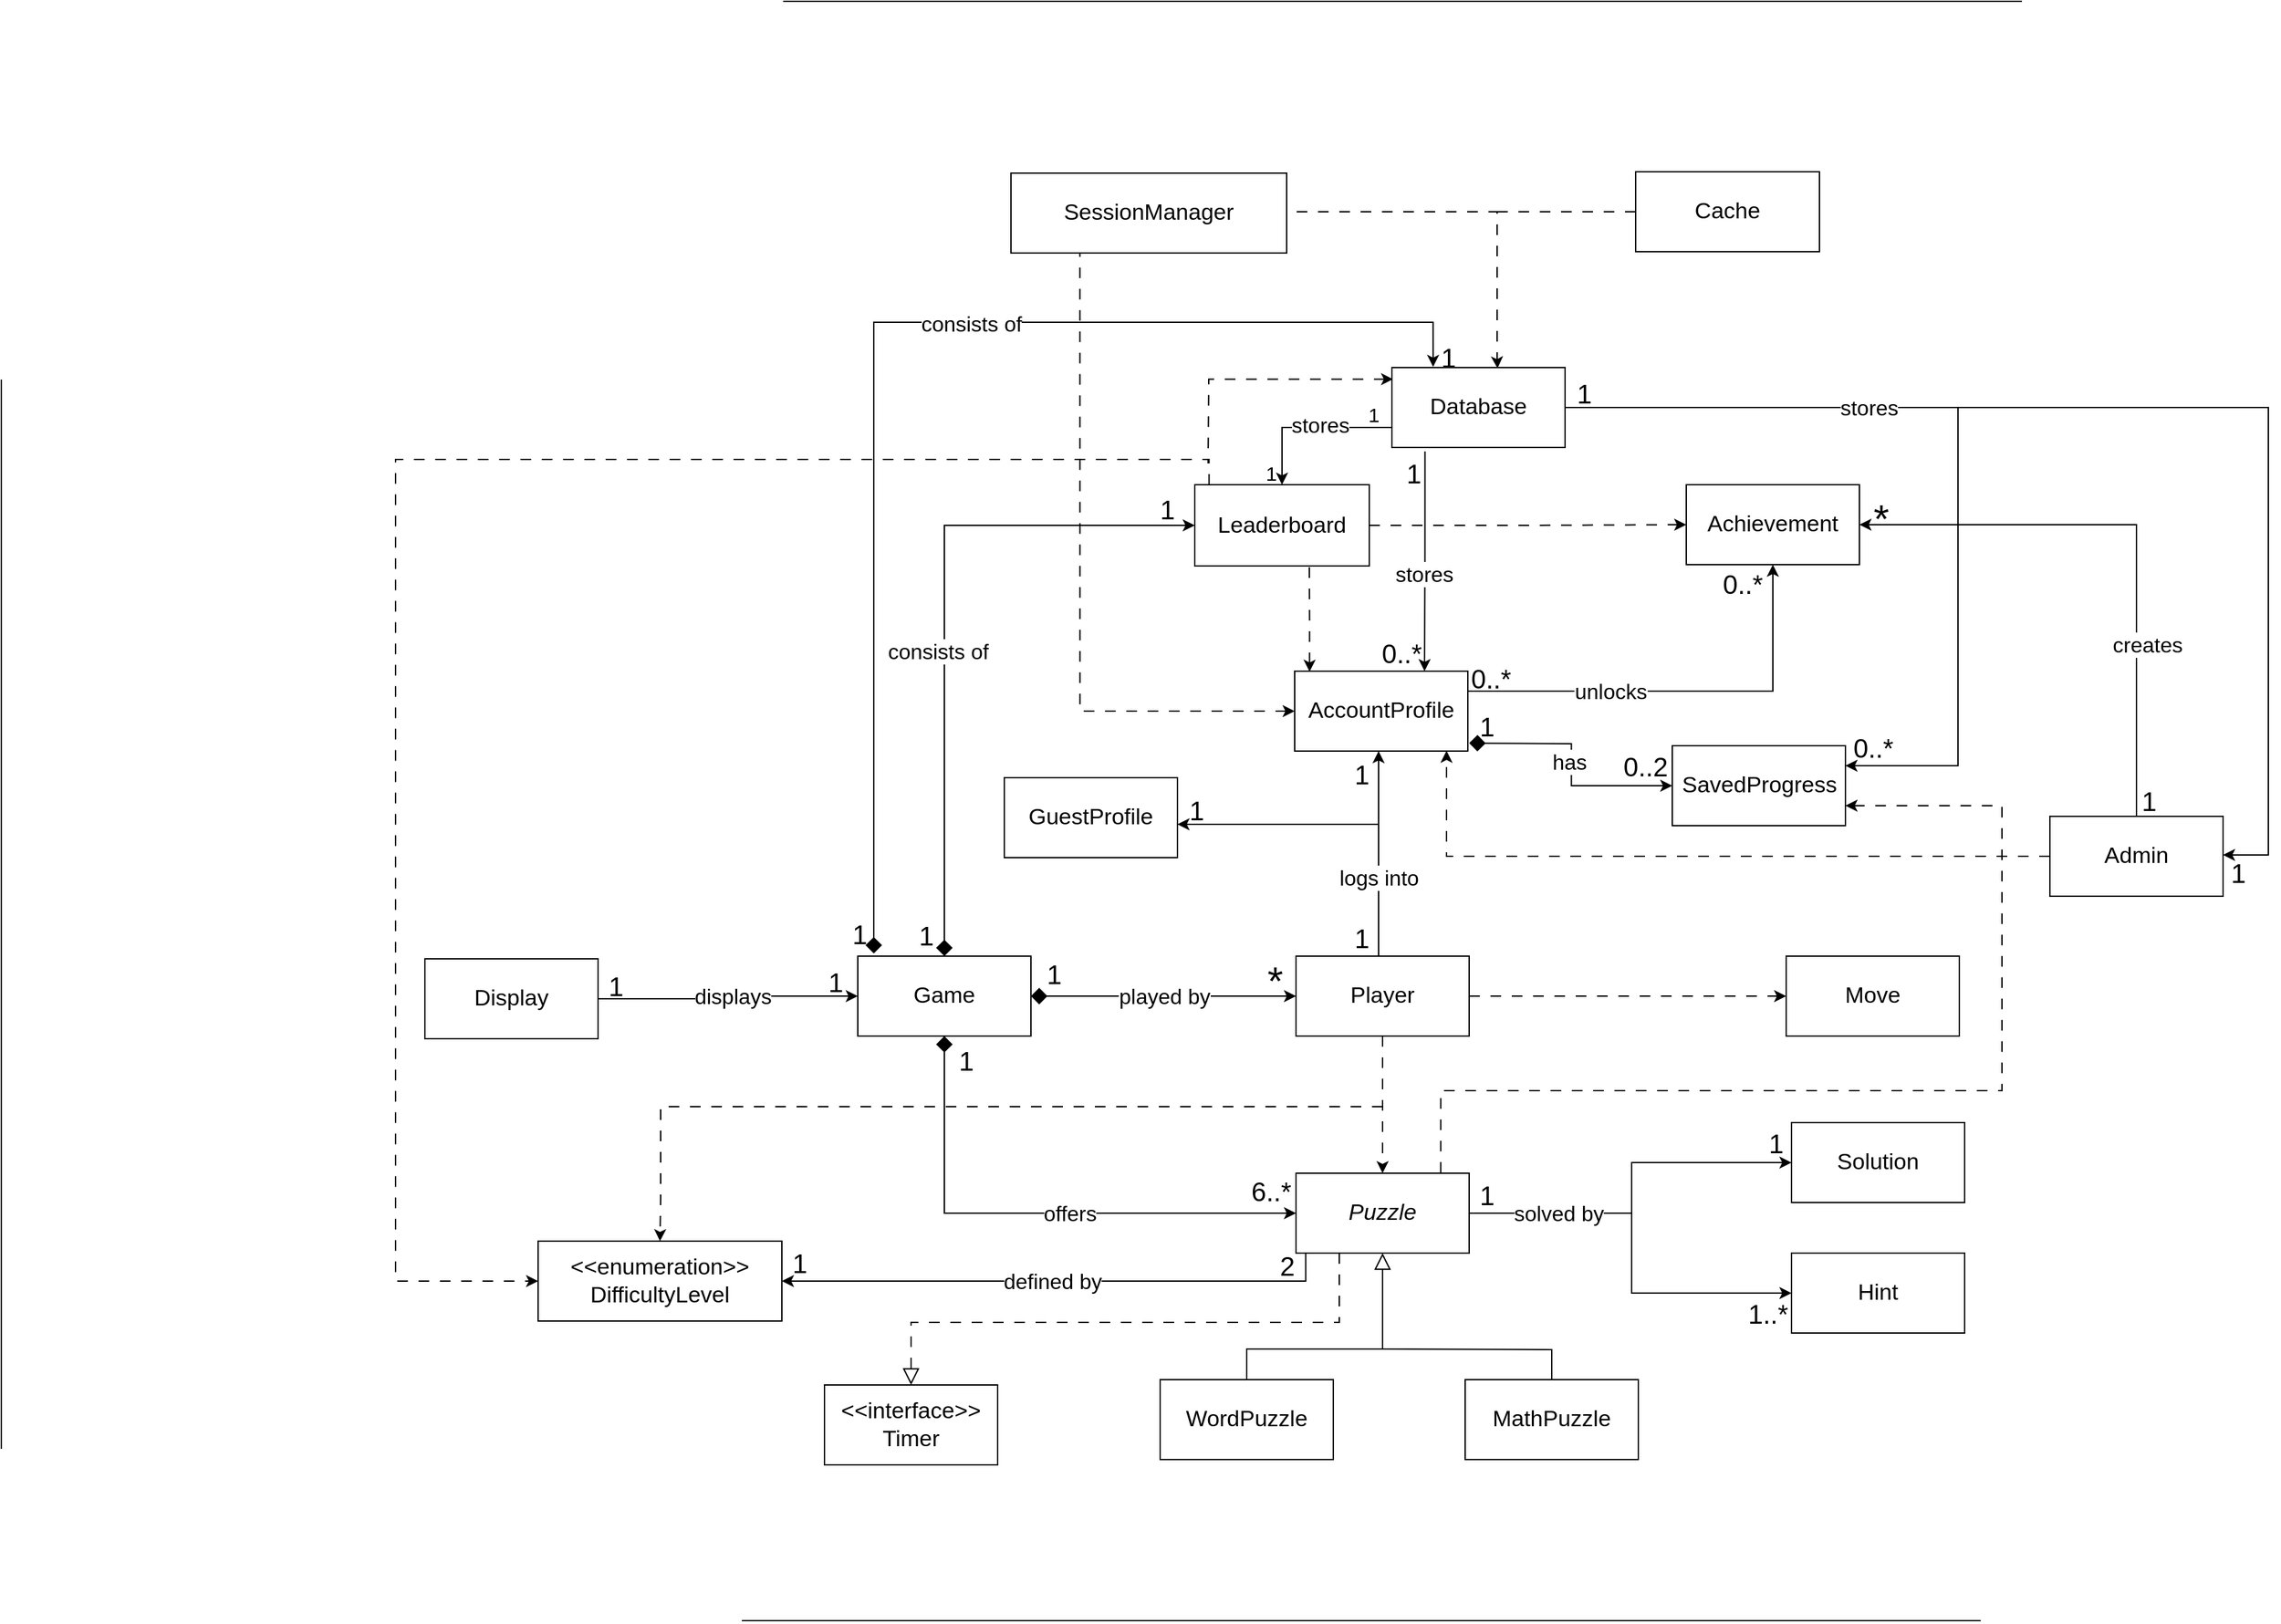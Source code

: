 <mxfile version="24.1.0" type="google" pages="2">
  <diagram name="Page-1" id="d8k_FDR1JcZXPVS89Ixu">
    <mxGraphModel grid="1" page="1" gridSize="1" guides="1" tooltips="1" connect="1" arrows="1" fold="1" pageScale="1" pageWidth="827" pageHeight="1169" math="0" shadow="0">
      <root>
        <mxCell id="0" />
        <mxCell id="1" parent="0" />
        <mxCell id="SagK8S-FZXaCOz4RWenR-1" style="edgeStyle=orthogonalEdgeStyle;rounded=0;orthogonalLoop=1;jettySize=auto;html=1;exitX=0.5;exitY=1;exitDx=0;exitDy=0;entryX=0.5;entryY=0;entryDx=0;entryDy=0;endArrow=classic;endFill=1;dashed=1;dashPattern=8 8;" edge="1" parent="1" source="SagK8S-FZXaCOz4RWenR-6" target="SagK8S-FZXaCOz4RWenR-12">
          <mxGeometry relative="1" as="geometry" />
        </mxCell>
        <mxCell id="SagK8S-FZXaCOz4RWenR-2" value="" style="edgeStyle=orthogonalEdgeStyle;rounded=0;orthogonalLoop=1;jettySize=auto;html=1;endArrow=classic;endFill=1;" edge="1" parent="1" source="SagK8S-FZXaCOz4RWenR-6" target="SagK8S-FZXaCOz4RWenR-26">
          <mxGeometry relative="1" as="geometry">
            <Array as="points">
              <mxPoint x="-77" y="449" />
              <mxPoint x="-77" y="449" />
            </Array>
          </mxGeometry>
        </mxCell>
        <mxCell id="SagK8S-FZXaCOz4RWenR-3" value="&lt;font style=&quot;font-size: 16px;&quot;&gt;logs into&lt;/font&gt;" style="edgeLabel;html=1;align=center;verticalAlign=middle;resizable=0;points=[];" connectable="0" vertex="1" parent="SagK8S-FZXaCOz4RWenR-2">
          <mxGeometry x="0.095" relative="1" as="geometry">
            <mxPoint y="25" as="offset" />
          </mxGeometry>
        </mxCell>
        <mxCell id="SagK8S-FZXaCOz4RWenR-4" style="edgeStyle=orthogonalEdgeStyle;rounded=0;orthogonalLoop=1;jettySize=auto;html=1;exitX=1;exitY=0.5;exitDx=0;exitDy=0;entryX=0;entryY=0.5;entryDx=0;entryDy=0;endArrow=classic;endFill=1;dashed=1;dashPattern=8 8;" edge="1" parent="1" source="SagK8S-FZXaCOz4RWenR-6" target="SagK8S-FZXaCOz4RWenR-13">
          <mxGeometry relative="1" as="geometry" />
        </mxCell>
        <mxCell id="SagK8S-FZXaCOz4RWenR-6" value="&lt;font style=&quot;font-size: 17px;&quot;&gt;Player&lt;/font&gt;" style="rounded=0;whiteSpace=wrap;html=1;" vertex="1" parent="1">
          <mxGeometry x="-139" y="488" width="130" height="60" as="geometry" />
        </mxCell>
        <mxCell id="SagK8S-FZXaCOz4RWenR-7" style="edgeStyle=orthogonalEdgeStyle;rounded=0;orthogonalLoop=1;jettySize=auto;html=1;exitX=1;exitY=0.5;exitDx=0;exitDy=0;entryX=0;entryY=0.5;entryDx=0;entryDy=0;endArrow=classic;endFill=1;" edge="1" parent="1" source="SagK8S-FZXaCOz4RWenR-12" target="SagK8S-FZXaCOz4RWenR-20">
          <mxGeometry relative="1" as="geometry">
            <Array as="points">
              <mxPoint x="113" y="681" />
              <mxPoint x="113" y="741" />
            </Array>
          </mxGeometry>
        </mxCell>
        <mxCell id="SagK8S-FZXaCOz4RWenR-8" value="&lt;font style=&quot;font-size: 16px;&quot;&gt;solved by&lt;/font&gt;" style="edgeLabel;html=1;align=center;verticalAlign=middle;resizable=0;points=[];" connectable="0" vertex="1" parent="SagK8S-FZXaCOz4RWenR-7">
          <mxGeometry x="-0.014" relative="1" as="geometry">
            <mxPoint x="-55" y="-27" as="offset" />
          </mxGeometry>
        </mxCell>
        <mxCell id="SagK8S-FZXaCOz4RWenR-9" value="" style="edgeStyle=orthogonalEdgeStyle;rounded=0;orthogonalLoop=1;jettySize=auto;html=1;exitX=0.25;exitY=1;exitDx=0;exitDy=0;entryX=0.5;entryY=0;entryDx=0;entryDy=0;endArrow=block;endFill=0;startSize=7;endSize=10;dashed=1;dashPattern=8 8;" edge="1" parent="1" source="SagK8S-FZXaCOz4RWenR-12" target="SagK8S-FZXaCOz4RWenR-53">
          <mxGeometry relative="1" as="geometry">
            <Array as="points">
              <mxPoint x="-106" y="763" />
              <mxPoint x="-428" y="763" />
            </Array>
            <mxPoint x="-106.5" y="692" as="sourcePoint" />
            <mxPoint x="-659" y="801" as="targetPoint" />
          </mxGeometry>
        </mxCell>
        <mxCell id="SagK8S-FZXaCOz4RWenR-10" style="edgeStyle=orthogonalEdgeStyle;rounded=0;orthogonalLoop=1;jettySize=auto;html=1;exitX=0.056;exitY=0.993;exitDx=0;exitDy=0;entryX=1;entryY=0.5;entryDx=0;entryDy=0;endArrow=classic;endFill=1;exitPerimeter=0;" edge="1" parent="1" source="SagK8S-FZXaCOz4RWenR-12" target="SagK8S-FZXaCOz4RWenR-65">
          <mxGeometry relative="1" as="geometry">
            <Array as="points">
              <mxPoint x="-132" y="732" />
            </Array>
          </mxGeometry>
        </mxCell>
        <mxCell id="SagK8S-FZXaCOz4RWenR-11" value="&lt;font style=&quot;font-size: 16px;&quot;&gt;defined by&lt;/font&gt;" style="edgeLabel;html=1;align=center;verticalAlign=middle;resizable=0;points=[];" connectable="0" vertex="1" parent="SagK8S-FZXaCOz4RWenR-10">
          <mxGeometry x="0.021" relative="1" as="geometry">
            <mxPoint as="offset" />
          </mxGeometry>
        </mxCell>
        <mxCell id="SagK8S-FZXaCOz4RWenR-12" value="&lt;span style=&quot;font-size: 17px;&quot;&gt;&lt;i&gt;Puzzle&lt;/i&gt;&lt;/span&gt;" style="rounded=0;whiteSpace=wrap;html=1;" vertex="1" parent="1">
          <mxGeometry x="-139" y="651" width="130" height="60" as="geometry" />
        </mxCell>
        <mxCell id="SagK8S-FZXaCOz4RWenR-13" value="&lt;font style=&quot;font-size: 17px;&quot;&gt;Move&lt;/font&gt;" style="rounded=0;whiteSpace=wrap;html=1;" vertex="1" parent="1">
          <mxGeometry x="229" y="488" width="130" height="60" as="geometry" />
        </mxCell>
        <mxCell id="MEc6MLY_YhdrfmXQtaSU-2" style="edgeStyle=orthogonalEdgeStyle;rounded=0;orthogonalLoop=1;jettySize=auto;html=1;exitX=0.5;exitY=0;exitDx=0;exitDy=0;entryX=0.5;entryY=1;entryDx=0;entryDy=0;endArrow=block;endFill=0;endSize=10;" edge="1" parent="1" source="SagK8S-FZXaCOz4RWenR-14" target="SagK8S-FZXaCOz4RWenR-12">
          <mxGeometry relative="1" as="geometry">
            <Array as="points">
              <mxPoint x="-176" y="783" />
              <mxPoint x="-74" y="783" />
            </Array>
          </mxGeometry>
        </mxCell>
        <mxCell id="SagK8S-FZXaCOz4RWenR-14" value="&lt;span style=&quot;font-size: 17px;&quot;&gt;WordPuzzle&lt;/span&gt;" style="rounded=0;whiteSpace=wrap;html=1;" vertex="1" parent="1">
          <mxGeometry x="-241" y="806" width="130" height="60" as="geometry" />
        </mxCell>
        <mxCell id="SagK8S-FZXaCOz4RWenR-15" value="&lt;span style=&quot;font-size: 17px;&quot;&gt;Math&lt;/span&gt;&lt;span style=&quot;font-size: 17px;&quot;&gt;Puzzle&lt;/span&gt;" style="rounded=0;whiteSpace=wrap;html=1;" vertex="1" parent="1">
          <mxGeometry x="-12" y="806" width="130" height="60" as="geometry" />
        </mxCell>
        <mxCell id="SagK8S-FZXaCOz4RWenR-18" style="edgeStyle=orthogonalEdgeStyle;rounded=0;orthogonalLoop=1;jettySize=auto;html=1;exitX=1;exitY=0.5;exitDx=0;exitDy=0;entryX=0;entryY=0.5;entryDx=0;entryDy=0;dashed=1;dashPattern=8 8;endArrow=classic;endFill=1;fillColor=#f8cecc;strokeColor=#000000;" edge="1" parent="1" source="SagK8S-FZXaCOz4RWenR-19" target="SagK8S-FZXaCOz4RWenR-69">
          <mxGeometry relative="1" as="geometry" />
        </mxCell>
        <mxCell id="jUfTpJKPdLPgRhChKZlu-4" style="edgeStyle=orthogonalEdgeStyle;rounded=0;orthogonalLoop=1;jettySize=auto;html=1;exitX=0.082;exitY=0.001;exitDx=0;exitDy=0;entryX=0;entryY=0.5;entryDx=0;entryDy=0;dashed=1;dashPattern=8 8;endArrow=classic;endFill=1;exitPerimeter=0;" edge="1" parent="1" source="SagK8S-FZXaCOz4RWenR-19" target="SagK8S-FZXaCOz4RWenR-65">
          <mxGeometry relative="1" as="geometry">
            <Array as="points">
              <mxPoint x="-204" y="115" />
              <mxPoint x="-815" y="115" />
              <mxPoint x="-815" y="732" />
            </Array>
          </mxGeometry>
        </mxCell>
        <mxCell id="SagK8S-FZXaCOz4RWenR-19" value="&lt;font style=&quot;font-size: 17px;&quot;&gt;Leaderboard&lt;/font&gt;" style="rounded=0;whiteSpace=wrap;html=1;" vertex="1" parent="1">
          <mxGeometry x="-215" y="134" width="131" height="61" as="geometry" />
        </mxCell>
        <mxCell id="SagK8S-FZXaCOz4RWenR-20" value="&lt;span style=&quot;font-size: 17px;&quot;&gt;Hint&lt;/span&gt;" style="rounded=0;whiteSpace=wrap;html=1;" vertex="1" parent="1">
          <mxGeometry x="233" y="711" width="130" height="60" as="geometry" />
        </mxCell>
        <mxCell id="SagK8S-FZXaCOz4RWenR-21" style="edgeStyle=orthogonalEdgeStyle;rounded=0;orthogonalLoop=1;jettySize=auto;html=1;endArrow=classic;endFill=1;startArrow=diamond;startFill=1;startSize=10;entryX=0;entryY=0.5;entryDx=0;entryDy=0;" edge="1" parent="1" target="SagK8S-FZXaCOz4RWenR-57">
          <mxGeometry relative="1" as="geometry">
            <mxPoint x="141" y="319" as="targetPoint" />
            <mxPoint x="-9" y="328" as="sourcePoint" />
          </mxGeometry>
        </mxCell>
        <mxCell id="SagK8S-FZXaCOz4RWenR-22" value="&lt;font style=&quot;font-size: 16px;&quot;&gt;has&lt;/font&gt;" style="edgeLabel;html=1;align=center;verticalAlign=middle;resizable=0;points=[];" connectable="0" vertex="1" parent="SagK8S-FZXaCOz4RWenR-21">
          <mxGeometry x="-0.044" y="-3" relative="1" as="geometry">
            <mxPoint x="1" y="2" as="offset" />
          </mxGeometry>
        </mxCell>
        <mxCell id="SagK8S-FZXaCOz4RWenR-23" value="" style="edgeStyle=orthogonalEdgeStyle;rounded=0;orthogonalLoop=1;jettySize=auto;html=1;dashed=1;dashPattern=8 8;endArrow=none;endFill=0;startArrow=classic;startFill=1;entryX=0.5;entryY=1;entryDx=0;entryDy=0;exitX=0.086;exitY=0.007;exitDx=0;exitDy=0;exitPerimeter=0;" edge="1" parent="1" source="SagK8S-FZXaCOz4RWenR-26">
          <mxGeometry relative="1" as="geometry">
            <mxPoint x="-128" y="274" as="sourcePoint" />
            <mxPoint x="-129" y="196" as="targetPoint" />
            <Array as="points">
              <mxPoint x="-129" y="236" />
            </Array>
          </mxGeometry>
        </mxCell>
        <mxCell id="SagK8S-FZXaCOz4RWenR-24" style="edgeStyle=orthogonalEdgeStyle;rounded=0;orthogonalLoop=1;jettySize=auto;html=1;entryX=0.5;entryY=1;entryDx=0;entryDy=0;endArrow=classic;endFill=1;exitX=1;exitY=0.25;exitDx=0;exitDy=0;" edge="1" parent="1" source="SagK8S-FZXaCOz4RWenR-26" target="SagK8S-FZXaCOz4RWenR-69">
          <mxGeometry relative="1" as="geometry">
            <mxPoint x="222" y="208" as="targetPoint" />
            <mxPoint x="-16" y="249" as="sourcePoint" />
          </mxGeometry>
        </mxCell>
        <mxCell id="SagK8S-FZXaCOz4RWenR-25" value="&lt;font style=&quot;font-size: 16px;&quot;&gt;unlocks&lt;/font&gt;" style="edgeLabel;html=1;align=center;verticalAlign=middle;resizable=0;points=[];" connectable="0" vertex="1" parent="SagK8S-FZXaCOz4RWenR-24">
          <mxGeometry x="-0.194" y="-2" relative="1" as="geometry">
            <mxPoint x="-24" y="-2" as="offset" />
          </mxGeometry>
        </mxCell>
        <mxCell id="nuyOhPA4E1JzYJuZMhao-5" style="edgeStyle=orthogonalEdgeStyle;rounded=0;orthogonalLoop=1;jettySize=auto;html=1;exitX=0;exitY=0.5;exitDx=0;exitDy=0;entryX=0.25;entryY=1;entryDx=0;entryDy=0;dashed=1;dashPattern=8 8;endArrow=none;endFill=0;startArrow=classic;startFill=1;" edge="1" parent="1" source="SagK8S-FZXaCOz4RWenR-26" target="nuyOhPA4E1JzYJuZMhao-1">
          <mxGeometry relative="1" as="geometry" />
        </mxCell>
        <mxCell id="SagK8S-FZXaCOz4RWenR-26" value="&lt;font style=&quot;font-size: 17px;&quot;&gt;AccountProfile&lt;/font&gt;" style="rounded=0;whiteSpace=wrap;html=1;" vertex="1" parent="1">
          <mxGeometry x="-140" y="274" width="130" height="60" as="geometry" />
        </mxCell>
        <mxCell id="SagK8S-FZXaCOz4RWenR-27" value="&lt;font style=&quot;font-size: 16px;&quot;&gt;played by&lt;/font&gt;" style="edgeStyle=orthogonalEdgeStyle;rounded=0;orthogonalLoop=1;jettySize=auto;html=1;endArrow=classic;endFill=1;startArrow=diamond;startFill=1;endSize=6;startSize=10;" edge="1" parent="1" source="SagK8S-FZXaCOz4RWenR-34" target="SagK8S-FZXaCOz4RWenR-6">
          <mxGeometry relative="1" as="geometry" />
        </mxCell>
        <mxCell id="SagK8S-FZXaCOz4RWenR-28" style="edgeStyle=orthogonalEdgeStyle;rounded=0;orthogonalLoop=1;jettySize=auto;html=1;exitX=0.5;exitY=1;exitDx=0;exitDy=0;entryX=0;entryY=0.5;entryDx=0;entryDy=0;endArrow=classic;endFill=1;startArrow=diamond;startFill=1;startSize=10;" edge="1" parent="1" source="SagK8S-FZXaCOz4RWenR-34" target="SagK8S-FZXaCOz4RWenR-12">
          <mxGeometry relative="1" as="geometry" />
        </mxCell>
        <mxCell id="SagK8S-FZXaCOz4RWenR-29" value="&lt;font style=&quot;font-size: 16px;&quot;&gt;offers&lt;/font&gt;" style="edgeLabel;html=1;align=center;verticalAlign=middle;resizable=0;points=[];" connectable="0" vertex="1" parent="SagK8S-FZXaCOz4RWenR-28">
          <mxGeometry x="0.144" y="-1" relative="1" as="geometry">
            <mxPoint y="-1" as="offset" />
          </mxGeometry>
        </mxCell>
        <mxCell id="SagK8S-FZXaCOz4RWenR-30" value="" style="edgeStyle=orthogonalEdgeStyle;rounded=0;orthogonalLoop=1;jettySize=auto;html=1;endArrow=none;endFill=0;startArrow=classic;startFill=1;" edge="1" parent="1" source="SagK8S-FZXaCOz4RWenR-34" target="SagK8S-FZXaCOz4RWenR-35">
          <mxGeometry relative="1" as="geometry" />
        </mxCell>
        <mxCell id="SagK8S-FZXaCOz4RWenR-31" value="&lt;font style=&quot;font-size: 16px;&quot;&gt;displays&lt;/font&gt;" style="edgeLabel;html=1;align=center;verticalAlign=middle;resizable=0;points=[];" connectable="0" vertex="1" parent="SagK8S-FZXaCOz4RWenR-30">
          <mxGeometry x="-0.039" relative="1" as="geometry">
            <mxPoint as="offset" />
          </mxGeometry>
        </mxCell>
        <mxCell id="SagK8S-FZXaCOz4RWenR-32" style="edgeStyle=orthogonalEdgeStyle;rounded=0;orthogonalLoop=1;jettySize=auto;html=1;exitX=0.5;exitY=0;exitDx=0;exitDy=0;entryX=0;entryY=0.5;entryDx=0;entryDy=0;startArrow=diamond;startFill=1;startSize=10;endArrow=classic;endFill=1;fillColor=#f8cecc;strokeColor=#000000;" edge="1" parent="1" source="SagK8S-FZXaCOz4RWenR-34" target="SagK8S-FZXaCOz4RWenR-19">
          <mxGeometry relative="1" as="geometry">
            <Array as="points">
              <mxPoint x="-403" y="165" />
            </Array>
          </mxGeometry>
        </mxCell>
        <mxCell id="SagK8S-FZXaCOz4RWenR-33" value="&lt;span style=&quot;font-size: 16px;&quot;&gt;consists of&lt;/span&gt;" style="edgeLabel;html=1;align=center;verticalAlign=middle;resizable=0;points=[];" connectable="0" vertex="1" parent="SagK8S-FZXaCOz4RWenR-32">
          <mxGeometry x="0.213" y="2" relative="1" as="geometry">
            <mxPoint x="-3" y="81" as="offset" />
          </mxGeometry>
        </mxCell>
        <mxCell id="mExs0WxSLWpg3FDLOHm2-6" style="edgeStyle=orthogonalEdgeStyle;rounded=0;orthogonalLoop=1;jettySize=auto;html=1;entryX=0.238;entryY=-0.008;entryDx=0;entryDy=0;startArrow=diamond;startFill=1;startSize=10;endArrow=classic;endFill=1;entryPerimeter=0;" edge="1" parent="1" target="mExs0WxSLWpg3FDLOHm2-2">
          <mxGeometry relative="1" as="geometry">
            <mxPoint x="-456" y="486" as="sourcePoint" />
            <Array as="points">
              <mxPoint x="-456" y="12" />
              <mxPoint x="-36" y="12" />
            </Array>
          </mxGeometry>
        </mxCell>
        <mxCell id="mExs0WxSLWpg3FDLOHm2-7" value="&lt;font style=&quot;font-size: 16px;&quot;&gt;consists of&lt;/font&gt;" style="edgeLabel;html=1;align=center;verticalAlign=middle;resizable=0;points=[];" connectable="0" vertex="1" parent="mExs0WxSLWpg3FDLOHm2-6">
          <mxGeometry x="0.223" y="-2" relative="1" as="geometry">
            <mxPoint x="-20" y="-1" as="offset" />
          </mxGeometry>
        </mxCell>
        <mxCell id="SagK8S-FZXaCOz4RWenR-34" value="&lt;font style=&quot;font-size: 17px;&quot;&gt;Game&lt;/font&gt;" style="rounded=0;whiteSpace=wrap;html=1;" vertex="1" parent="1">
          <mxGeometry x="-468" y="488" width="130" height="60" as="geometry" />
        </mxCell>
        <mxCell id="SagK8S-FZXaCOz4RWenR-35" value="&lt;font style=&quot;font-size: 17px;&quot;&gt;Display&lt;/font&gt;" style="rounded=0;whiteSpace=wrap;html=1;" vertex="1" parent="1">
          <mxGeometry x="-793" y="490" width="130" height="60" as="geometry" />
        </mxCell>
        <mxCell id="SagK8S-FZXaCOz4RWenR-41" value="&lt;font style=&quot;font-size: 20px;&quot;&gt;1&lt;/font&gt;" style="text;html=1;align=center;verticalAlign=middle;whiteSpace=wrap;rounded=0;fontSize=13;" vertex="1" parent="1">
          <mxGeometry x="-253" y="137" width="35" height="30" as="geometry" />
        </mxCell>
        <mxCell id="SagK8S-FZXaCOz4RWenR-42" value="&lt;font style=&quot;font-size: 20px;&quot;&gt;1&lt;/font&gt;" style="text;html=1;align=center;verticalAlign=middle;whiteSpace=wrap;rounded=0;fontSize=13;" vertex="1" parent="1">
          <mxGeometry x="-434" y="457" width="35" height="30" as="geometry" />
        </mxCell>
        <mxCell id="SagK8S-FZXaCOz4RWenR-43" value="&lt;font style=&quot;font-size: 20px;&quot;&gt;1&lt;/font&gt;" style="text;html=1;align=center;verticalAlign=middle;whiteSpace=wrap;rounded=0;fontSize=13;" vertex="1" parent="1">
          <mxGeometry x="-338" y="486" width="35" height="30" as="geometry" />
        </mxCell>
        <mxCell id="SagK8S-FZXaCOz4RWenR-44" value="&lt;font style=&quot;font-size: 30px;&quot;&gt;*&lt;/font&gt;" style="text;html=1;align=center;verticalAlign=middle;whiteSpace=wrap;rounded=0;fontSize=13;" vertex="1" parent="1">
          <mxGeometry x="-172" y="491" width="35" height="30" as="geometry" />
        </mxCell>
        <mxCell id="SagK8S-FZXaCOz4RWenR-45" value="&lt;font style=&quot;font-size: 20px;&quot;&gt;1&lt;/font&gt;" style="text;html=1;align=center;verticalAlign=middle;whiteSpace=wrap;rounded=0;fontSize=13;" vertex="1" parent="1">
          <mxGeometry x="-502" y="492" width="35" height="30" as="geometry" />
        </mxCell>
        <mxCell id="SagK8S-FZXaCOz4RWenR-46" value="&lt;font style=&quot;font-size: 20px;&quot;&gt;1&lt;/font&gt;" style="text;html=1;align=center;verticalAlign=middle;whiteSpace=wrap;rounded=0;fontSize=13;" vertex="1" parent="1">
          <mxGeometry x="-667" y="495" width="35" height="30" as="geometry" />
        </mxCell>
        <mxCell id="SagK8S-FZXaCOz4RWenR-47" value="&lt;font style=&quot;font-size: 20px;&quot;&gt;1&lt;/font&gt;" style="text;html=1;align=center;verticalAlign=middle;whiteSpace=wrap;rounded=0;fontSize=13;" vertex="1" parent="1">
          <mxGeometry x="-404" y="551" width="35" height="30" as="geometry" />
        </mxCell>
        <mxCell id="SagK8S-FZXaCOz4RWenR-50" value="&lt;font style=&quot;font-size: 20px;&quot;&gt;1&lt;/font&gt;" style="text;html=1;align=center;verticalAlign=middle;whiteSpace=wrap;rounded=0;fontSize=13;" vertex="1" parent="1">
          <mxGeometry x="-13.5" y="652" width="35" height="30" as="geometry" />
        </mxCell>
        <mxCell id="SagK8S-FZXaCOz4RWenR-51" value="&lt;font style=&quot;font-size: 20px;&quot;&gt;1&lt;/font&gt;" style="text;html=1;align=center;verticalAlign=middle;whiteSpace=wrap;rounded=0;fontSize=13;" vertex="1" parent="1">
          <mxGeometry x="-107" y="459" width="35" height="30" as="geometry" />
        </mxCell>
        <mxCell id="SagK8S-FZXaCOz4RWenR-53" value="&lt;div&gt;&lt;span style=&quot;font-size: 17px;&quot;&gt;&amp;lt;&amp;lt;interface&amp;gt;&amp;gt;&lt;/span&gt;&lt;/div&gt;&lt;span style=&quot;font-size: 17px;&quot;&gt;Timer&lt;/span&gt;" style="rounded=0;whiteSpace=wrap;html=1;" vertex="1" parent="1">
          <mxGeometry x="-493" y="810" width="130" height="60" as="geometry" />
        </mxCell>
        <mxCell id="SagK8S-FZXaCOz4RWenR-54" style="edgeStyle=orthogonalEdgeStyle;rounded=0;orthogonalLoop=1;jettySize=auto;html=1;endArrow=none;endFill=0;startArrow=classic;startFill=1;" edge="1" parent="1" source="SagK8S-FZXaCOz4RWenR-55">
          <mxGeometry relative="1" as="geometry">
            <mxPoint x="-77" y="379" as="targetPoint" />
            <Array as="points">
              <mxPoint x="-77" y="389" />
            </Array>
          </mxGeometry>
        </mxCell>
        <mxCell id="SagK8S-FZXaCOz4RWenR-55" value="&lt;font style=&quot;font-size: 17px;&quot;&gt;GuestProfile&lt;/font&gt;" style="rounded=0;whiteSpace=wrap;html=1;" vertex="1" parent="1">
          <mxGeometry x="-358" y="354" width="130" height="60" as="geometry" />
        </mxCell>
        <mxCell id="SagK8S-FZXaCOz4RWenR-57" value="&lt;font style=&quot;font-size: 17px;&quot;&gt;SavedProgress&lt;/font&gt;" style="rounded=0;whiteSpace=wrap;html=1;" vertex="1" parent="1">
          <mxGeometry x="143.5" y="330" width="130" height="60" as="geometry" />
        </mxCell>
        <mxCell id="SagK8S-FZXaCOz4RWenR-58" value="&lt;font style=&quot;font-size: 20px;&quot;&gt;1&lt;/font&gt;" style="text;html=1;align=center;verticalAlign=middle;whiteSpace=wrap;rounded=0;fontSize=13;" vertex="1" parent="1">
          <mxGeometry x="-13" y="300" width="35" height="30" as="geometry" />
        </mxCell>
        <mxCell id="SagK8S-FZXaCOz4RWenR-59" value="&lt;font style=&quot;font-size: 20px;&quot;&gt;0..2&lt;/font&gt;" style="text;html=1;align=center;verticalAlign=middle;whiteSpace=wrap;rounded=0;fontSize=13;" vertex="1" parent="1">
          <mxGeometry x="106" y="330" width="35" height="30" as="geometry" />
        </mxCell>
        <mxCell id="SagK8S-FZXaCOz4RWenR-60" style="edgeStyle=orthogonalEdgeStyle;rounded=0;orthogonalLoop=1;jettySize=auto;html=1;exitX=1;exitY=0.75;exitDx=0;exitDy=0;entryX=0.836;entryY=0.012;entryDx=0;entryDy=0;entryPerimeter=0;endArrow=none;endFill=0;startArrow=classic;startFill=1;dashed=1;dashPattern=8 8;" edge="1" parent="1" source="SagK8S-FZXaCOz4RWenR-57" target="SagK8S-FZXaCOz4RWenR-12">
          <mxGeometry relative="1" as="geometry">
            <Array as="points">
              <mxPoint x="391" y="375" />
              <mxPoint x="391" y="589" />
              <mxPoint x="-30" y="589" />
            </Array>
          </mxGeometry>
        </mxCell>
        <mxCell id="SagK8S-FZXaCOz4RWenR-61" value="&lt;font style=&quot;font-size: 20px;&quot;&gt;1..*&lt;/font&gt;" style="text;html=1;align=center;verticalAlign=middle;whiteSpace=wrap;rounded=0;fontSize=13;" vertex="1" parent="1">
          <mxGeometry x="198" y="741" width="35" height="30" as="geometry" />
        </mxCell>
        <mxCell id="SagK8S-FZXaCOz4RWenR-62" style="edgeStyle=orthogonalEdgeStyle;rounded=0;orthogonalLoop=1;jettySize=auto;html=1;exitX=0;exitY=0.5;exitDx=0;exitDy=0;endArrow=none;endFill=0;startArrow=classic;startFill=1;" edge="1" parent="1" source="SagK8S-FZXaCOz4RWenR-63">
          <mxGeometry relative="1" as="geometry">
            <mxPoint x="113" y="680.5" as="targetPoint" />
            <mxPoint x="233" y="653.5" as="sourcePoint" />
            <Array as="points">
              <mxPoint x="113" y="643" />
            </Array>
          </mxGeometry>
        </mxCell>
        <mxCell id="SagK8S-FZXaCOz4RWenR-63" value="&lt;span style=&quot;font-size: 17px;&quot;&gt;Solution&lt;/span&gt;" style="rounded=0;whiteSpace=wrap;html=1;" vertex="1" parent="1">
          <mxGeometry x="233" y="613" width="130" height="60" as="geometry" />
        </mxCell>
        <mxCell id="SagK8S-FZXaCOz4RWenR-64" value="&lt;font style=&quot;font-size: 20px;&quot;&gt;1&lt;/font&gt;" style="text;html=1;align=center;verticalAlign=middle;whiteSpace=wrap;rounded=0;fontSize=13;" vertex="1" parent="1">
          <mxGeometry x="204" y="613" width="35" height="30" as="geometry" />
        </mxCell>
        <mxCell id="SagK8S-FZXaCOz4RWenR-65" value="&lt;div&gt;&lt;font style=&quot;font-size: 17px;&quot;&gt;&amp;lt;&amp;lt;enumeration&amp;gt;&amp;gt;&lt;/font&gt;&lt;/div&gt;&lt;font style=&quot;font-size: 17px;&quot;&gt;DifficultyLevel&lt;/font&gt;" style="rounded=0;whiteSpace=wrap;html=1;" vertex="1" parent="1">
          <mxGeometry x="-708" y="702" width="183" height="60" as="geometry" />
        </mxCell>
        <mxCell id="SagK8S-FZXaCOz4RWenR-66" value="&lt;font style=&quot;font-size: 20px;&quot;&gt;2&lt;/font&gt;" style="text;html=1;align=center;verticalAlign=middle;whiteSpace=wrap;rounded=0;fontSize=13;" vertex="1" parent="1">
          <mxGeometry x="-163" y="705" width="35" height="30" as="geometry" />
        </mxCell>
        <mxCell id="SagK8S-FZXaCOz4RWenR-67" value="&lt;font style=&quot;font-size: 20px;&quot;&gt;1&lt;/font&gt;" style="text;html=1;align=center;verticalAlign=middle;whiteSpace=wrap;rounded=0;fontSize=13;" vertex="1" parent="1">
          <mxGeometry x="-527" y="703" width="31" height="30" as="geometry" />
        </mxCell>
        <mxCell id="SagK8S-FZXaCOz4RWenR-68" style="edgeStyle=orthogonalEdgeStyle;rounded=0;orthogonalLoop=1;jettySize=auto;html=1;entryX=0.5;entryY=0;entryDx=0;entryDy=0;dashed=1;dashPattern=8 8;endArrow=classic;endFill=1;" edge="1" parent="1" target="SagK8S-FZXaCOz4RWenR-65">
          <mxGeometry relative="1" as="geometry">
            <Array as="points">
              <mxPoint x="-616" y="601" />
              <mxPoint x="-616" y="669" />
              <mxPoint x="-616" y="669" />
            </Array>
            <mxPoint x="-74" y="601" as="sourcePoint" />
          </mxGeometry>
        </mxCell>
        <mxCell id="SagK8S-FZXaCOz4RWenR-69" value="&lt;font style=&quot;font-size: 17px;&quot;&gt;Achievement&lt;/font&gt;" style="rounded=0;whiteSpace=wrap;html=1;" vertex="1" parent="1">
          <mxGeometry x="154" y="134" width="130" height="60" as="geometry" />
        </mxCell>
        <mxCell id="SagK8S-FZXaCOz4RWenR-70" value="&lt;font style=&quot;font-size: 20px;&quot;&gt;0..*&lt;/font&gt;" style="text;html=1;align=center;verticalAlign=middle;whiteSpace=wrap;rounded=0;fontSize=13;" vertex="1" parent="1">
          <mxGeometry x="-10" y="264" width="35" height="30" as="geometry" />
        </mxCell>
        <mxCell id="SagK8S-FZXaCOz4RWenR-71" value="&lt;font style=&quot;font-size: 20px;&quot;&gt;0..*&lt;/font&gt;" style="text;html=1;align=center;verticalAlign=middle;whiteSpace=wrap;rounded=0;fontSize=13;" vertex="1" parent="1">
          <mxGeometry x="179" y="193" width="35" height="30" as="geometry" />
        </mxCell>
        <mxCell id="SagK8S-FZXaCOz4RWenR-72" value="&lt;span style=&quot;font-size: 20px;&quot;&gt;6..*&lt;/span&gt;" style="text;html=1;align=center;verticalAlign=middle;whiteSpace=wrap;rounded=0;fontSize=13;" vertex="1" parent="1">
          <mxGeometry x="-175" y="649" width="35" height="30" as="geometry" />
        </mxCell>
        <mxCell id="SagK8S-FZXaCOz4RWenR-73" style="edgeStyle=orthogonalEdgeStyle;rounded=0;orthogonalLoop=1;jettySize=auto;html=1;entryX=0.877;entryY=0.995;entryDx=0;entryDy=0;dashed=1;endArrow=classic;endFill=1;dashPattern=8 8;entryPerimeter=0;" edge="1" parent="1" source="SagK8S-FZXaCOz4RWenR-74" target="SagK8S-FZXaCOz4RWenR-26">
          <mxGeometry relative="1" as="geometry" />
        </mxCell>
        <mxCell id="RcEfNdTO0kGgHM_Gl29o-1" style="edgeStyle=orthogonalEdgeStyle;rounded=0;orthogonalLoop=1;jettySize=auto;html=1;entryX=1;entryY=0.5;entryDx=0;entryDy=0;endArrow=classic;endFill=1;exitX=0.5;exitY=0;exitDx=0;exitDy=0;" edge="1" parent="1" source="SagK8S-FZXaCOz4RWenR-74" target="SagK8S-FZXaCOz4RWenR-69">
          <mxGeometry relative="1" as="geometry">
            <Array as="points">
              <mxPoint x="492" y="164" />
            </Array>
            <mxPoint x="274" y="428" as="sourcePoint" />
            <mxPoint x="284" y="184" as="targetPoint" />
          </mxGeometry>
        </mxCell>
        <mxCell id="RcEfNdTO0kGgHM_Gl29o-2" value="&lt;font style=&quot;font-size: 16px;&quot;&gt;creates&lt;/font&gt;" style="edgeLabel;html=1;align=center;verticalAlign=middle;resizable=0;points=[];" connectable="0" vertex="1" parent="RcEfNdTO0kGgHM_Gl29o-1">
          <mxGeometry x="0.059" y="-3" relative="1" as="geometry">
            <mxPoint x="15" y="93" as="offset" />
          </mxGeometry>
        </mxCell>
        <mxCell id="nuyOhPA4E1JzYJuZMhao-2" style="edgeStyle=orthogonalEdgeStyle;rounded=0;orthogonalLoop=1;jettySize=auto;html=1;exitX=1;exitY=0.5;exitDx=0;exitDy=0;startArrow=classic;startFill=1;endArrow=none;endFill=0;" edge="1" parent="1">
          <mxGeometry relative="1" as="geometry">
            <mxPoint x="358" y="76" as="targetPoint" />
            <mxPoint x="557" y="412" as="sourcePoint" />
            <Array as="points">
              <mxPoint x="591" y="412" />
              <mxPoint x="591" y="76" />
            </Array>
          </mxGeometry>
        </mxCell>
        <mxCell id="SagK8S-FZXaCOz4RWenR-74" value="&lt;font style=&quot;font-size: 17px;&quot;&gt;Admin&lt;/font&gt;" style="rounded=0;whiteSpace=wrap;html=1;" vertex="1" parent="1">
          <mxGeometry x="427" y="383" width="130" height="60" as="geometry" />
        </mxCell>
        <mxCell id="RcEfNdTO0kGgHM_Gl29o-3" value="&lt;font style=&quot;font-size: 20px;&quot;&gt;1&lt;/font&gt;" style="text;html=1;align=center;verticalAlign=middle;whiteSpace=wrap;rounded=0;fontSize=13;" vertex="1" parent="1">
          <mxGeometry x="484" y="356" width="35" height="30" as="geometry" />
        </mxCell>
        <mxCell id="RcEfNdTO0kGgHM_Gl29o-4" value="&lt;font style=&quot;font-size: 30px;&quot;&gt;*&lt;/font&gt;" style="text;html=1;align=center;verticalAlign=middle;whiteSpace=wrap;rounded=0;fontSize=13;" vertex="1" parent="1">
          <mxGeometry x="283" y="144" width="35" height="30" as="geometry" />
        </mxCell>
        <mxCell id="GMJEakWlRhoxqdBHSyki-2" value="" style="endArrow=none;html=1;rounded=0;" edge="1" parent="1">
          <mxGeometry width="50" height="50" relative="1" as="geometry">
            <mxPoint x="-524" y="-229" as="sourcePoint" />
            <mxPoint x="406" y="-229" as="targetPoint" />
          </mxGeometry>
        </mxCell>
        <mxCell id="GMJEakWlRhoxqdBHSyki-3" value="" style="endArrow=none;html=1;rounded=0;" edge="1" parent="1">
          <mxGeometry width="50" height="50" relative="1" as="geometry">
            <mxPoint x="-555" y="987" as="sourcePoint" />
            <mxPoint x="375" y="987" as="targetPoint" />
          </mxGeometry>
        </mxCell>
        <mxCell id="GMJEakWlRhoxqdBHSyki-4" value="" style="endArrow=none;html=1;rounded=0;" edge="1" parent="1">
          <mxGeometry width="50" height="50" relative="1" as="geometry">
            <mxPoint x="-1111" y="55" as="sourcePoint" />
            <mxPoint x="-1111" y="858" as="targetPoint" />
          </mxGeometry>
        </mxCell>
        <mxCell id="jUfTpJKPdLPgRhChKZlu-1" value="&lt;font style=&quot;font-size: 20px;&quot;&gt;1&lt;/font&gt;" style="text;html=1;align=center;verticalAlign=middle;whiteSpace=wrap;rounded=0;fontSize=13;" vertex="1" parent="1">
          <mxGeometry x="-231" y="363" width="35" height="30" as="geometry" />
        </mxCell>
        <mxCell id="MEc6MLY_YhdrfmXQtaSU-6" value="" style="edgeStyle=orthogonalEdgeStyle;orthogonalLoop=1;jettySize=auto;html=1;rounded=0;entryX=0.5;entryY=0;entryDx=0;entryDy=0;endArrow=none;endFill=0;" edge="1" parent="1" target="SagK8S-FZXaCOz4RWenR-15">
          <mxGeometry width="100" relative="1" as="geometry">
            <mxPoint x="-77" y="783" as="sourcePoint" />
            <mxPoint x="17" y="783" as="targetPoint" />
          </mxGeometry>
        </mxCell>
        <mxCell id="mExs0WxSLWpg3FDLOHm2-12" style="edgeStyle=orthogonalEdgeStyle;rounded=0;orthogonalLoop=1;jettySize=auto;html=1;entryX=0.75;entryY=0;entryDx=0;entryDy=0;exitX=0.191;exitY=1.05;exitDx=0;exitDy=0;exitPerimeter=0;startArrow=none;startFill=0;endArrow=classic;endFill=1;startSize=10;" edge="1" parent="1" source="mExs0WxSLWpg3FDLOHm2-2" target="SagK8S-FZXaCOz4RWenR-26">
          <mxGeometry relative="1" as="geometry" />
        </mxCell>
        <mxCell id="mExs0WxSLWpg3FDLOHm2-13" value="&lt;font style=&quot;font-size: 16px;&quot;&gt;stores&lt;/font&gt;" style="edgeLabel;html=1;align=center;verticalAlign=middle;resizable=0;points=[];" connectable="0" vertex="1" parent="mExs0WxSLWpg3FDLOHm2-12">
          <mxGeometry x="0.37" y="2" relative="1" as="geometry">
            <mxPoint x="-3" y="-21" as="offset" />
          </mxGeometry>
        </mxCell>
        <mxCell id="hHu9i-z5qorxsOQjYAJi-1" style="edgeStyle=orthogonalEdgeStyle;rounded=0;orthogonalLoop=1;jettySize=auto;html=1;exitX=1;exitY=0.5;exitDx=0;exitDy=0;entryX=1;entryY=0.25;entryDx=0;entryDy=0;" edge="1" parent="1" source="mExs0WxSLWpg3FDLOHm2-2" target="SagK8S-FZXaCOz4RWenR-57">
          <mxGeometry relative="1" as="geometry">
            <Array as="points">
              <mxPoint x="358" y="76" />
              <mxPoint x="358" y="345" />
            </Array>
          </mxGeometry>
        </mxCell>
        <mxCell id="hHu9i-z5qorxsOQjYAJi-10" style="edgeStyle=orthogonalEdgeStyle;rounded=0;orthogonalLoop=1;jettySize=auto;html=1;dashed=1;dashPattern=8 8;startArrow=classic;startFill=1;endArrow=none;endFill=0;exitX=0.007;exitY=0.145;exitDx=0;exitDy=0;exitPerimeter=0;" edge="1" parent="1" source="mExs0WxSLWpg3FDLOHm2-2">
          <mxGeometry relative="1" as="geometry">
            <mxPoint x="-205" y="118" as="targetPoint" />
            <mxPoint x="163" y="96" as="sourcePoint" />
          </mxGeometry>
        </mxCell>
        <mxCell id="mExs0WxSLWpg3FDLOHm2-2" value="&lt;font style=&quot;font-size: 17px;&quot;&gt;Database&lt;/font&gt;" style="rounded=0;whiteSpace=wrap;html=1;" vertex="1" parent="1">
          <mxGeometry x="-67" y="46" width="130" height="60" as="geometry" />
        </mxCell>
        <mxCell id="mExs0WxSLWpg3FDLOHm2-8" value="&lt;font style=&quot;font-size: 20px;&quot;&gt;1&lt;/font&gt;" style="text;html=1;align=center;verticalAlign=middle;whiteSpace=wrap;rounded=0;fontSize=13;" vertex="1" parent="1">
          <mxGeometry x="-42" y="23" width="35" height="30" as="geometry" />
        </mxCell>
        <mxCell id="mExs0WxSLWpg3FDLOHm2-9" value="&lt;font style=&quot;font-size: 20px;&quot;&gt;1&lt;/font&gt;" style="text;html=1;align=center;verticalAlign=middle;whiteSpace=wrap;rounded=0;fontSize=13;" vertex="1" parent="1">
          <mxGeometry x="-484" y="456" width="35" height="30" as="geometry" />
        </mxCell>
        <mxCell id="jUfTpJKPdLPgRhChKZlu-3" value="&lt;font style=&quot;font-size: 20px;&quot;&gt;1&lt;/font&gt;" style="text;html=1;align=center;verticalAlign=middle;whiteSpace=wrap;rounded=0;fontSize=13;" vertex="1" parent="1">
          <mxGeometry x="-107" y="336" width="35" height="30" as="geometry" />
        </mxCell>
        <mxCell id="hHu9i-z5qorxsOQjYAJi-2" value="&lt;font style=&quot;font-size: 16px;&quot;&gt;stores&lt;/font&gt;" style="edgeLabel;html=1;align=center;verticalAlign=middle;resizable=0;points=[];" connectable="0" vertex="1" parent="1">
          <mxGeometry x="291.002" y="75.998" as="geometry" />
        </mxCell>
        <mxCell id="hHu9i-z5qorxsOQjYAJi-3" value="&lt;font style=&quot;font-size: 20px;&quot;&gt;1&lt;/font&gt;" style="text;html=1;align=center;verticalAlign=middle;whiteSpace=wrap;rounded=0;fontSize=13;" vertex="1" parent="1">
          <mxGeometry x="-68" y="110" width="35" height="30" as="geometry" />
        </mxCell>
        <mxCell id="hHu9i-z5qorxsOQjYAJi-4" value="&lt;font style=&quot;font-size: 20px;&quot;&gt;1&lt;/font&gt;" style="text;html=1;align=center;verticalAlign=middle;whiteSpace=wrap;rounded=0;fontSize=13;" vertex="1" parent="1">
          <mxGeometry x="60" y="50" width="35" height="30" as="geometry" />
        </mxCell>
        <mxCell id="hHu9i-z5qorxsOQjYAJi-11" style="edgeStyle=orthogonalEdgeStyle;rounded=0;orthogonalLoop=1;jettySize=auto;html=1;exitX=0.5;exitY=0;exitDx=0;exitDy=0;entryX=0;entryY=0.75;entryDx=0;entryDy=0;endArrow=none;endFill=0;startArrow=classic;startFill=1;" edge="1" parent="1" source="SagK8S-FZXaCOz4RWenR-19" target="mExs0WxSLWpg3FDLOHm2-2">
          <mxGeometry relative="1" as="geometry" />
        </mxCell>
        <mxCell id="hHu9i-z5qorxsOQjYAJi-13" value="&lt;font style=&quot;font-size: 16px;&quot;&gt;stores&lt;/font&gt;" style="edgeLabel;html=1;align=center;verticalAlign=middle;resizable=0;points=[];" connectable="0" vertex="1" parent="1">
          <mxGeometry x="-120.998" y="88.998" as="geometry" />
        </mxCell>
        <mxCell id="hHu9i-z5qorxsOQjYAJi-15" value="&lt;font style=&quot;font-size: 15px;&quot;&gt;1&lt;/font&gt;" style="text;html=1;align=center;verticalAlign=middle;whiteSpace=wrap;rounded=0;fontSize=15;" vertex="1" parent="1">
          <mxGeometry x="-175" y="110" width="35" height="30" as="geometry" />
        </mxCell>
        <mxCell id="hHu9i-z5qorxsOQjYAJi-16" value="&lt;font style=&quot;font-size: 15px;&quot;&gt;1&lt;/font&gt;" style="text;html=1;align=center;verticalAlign=middle;whiteSpace=wrap;rounded=0;fontSize=15;" vertex="1" parent="1">
          <mxGeometry x="-98" y="66" width="35" height="30" as="geometry" />
        </mxCell>
        <mxCell id="nuyOhPA4E1JzYJuZMhao-8" style="edgeStyle=orthogonalEdgeStyle;rounded=0;orthogonalLoop=1;jettySize=auto;html=1;exitX=0;exitY=0.5;exitDx=0;exitDy=0;dashed=1;dashPattern=8 8;endArrow=none;endFill=0;" edge="1" parent="1" source="hHu9i-z5qorxsOQjYAJi-17">
          <mxGeometry relative="1" as="geometry">
            <mxPoint x="10" y="-71" as="targetPoint" />
          </mxGeometry>
        </mxCell>
        <mxCell id="hHu9i-z5qorxsOQjYAJi-17" value="&lt;font style=&quot;font-size: 17px;&quot;&gt;Cache&lt;/font&gt;" style="rounded=0;whiteSpace=wrap;html=1;" vertex="1" parent="1">
          <mxGeometry x="116" y="-101" width="138" height="60" as="geometry" />
        </mxCell>
        <mxCell id="nuyOhPA4E1JzYJuZMhao-6" style="edgeStyle=orthogonalEdgeStyle;rounded=0;orthogonalLoop=1;jettySize=auto;html=1;exitX=1;exitY=0.5;exitDx=0;exitDy=0;dashed=1;dashPattern=8 8;entryX=0.61;entryY=0.011;entryDx=0;entryDy=0;entryPerimeter=0;" edge="1" parent="1" target="mExs0WxSLWpg3FDLOHm2-2">
          <mxGeometry relative="1" as="geometry">
            <mxPoint x="-138.5" y="-71" as="sourcePoint" />
            <mxPoint x="9" y="40" as="targetPoint" />
            <Array as="points">
              <mxPoint x="12" y="-71" />
              <mxPoint x="12" y="40" />
              <mxPoint x="12" y="40" />
            </Array>
          </mxGeometry>
        </mxCell>
        <mxCell id="nuyOhPA4E1JzYJuZMhao-1" value="&lt;font style=&quot;font-size: 17px;&quot;&gt;SessionManager&lt;/font&gt;" style="rounded=0;whiteSpace=wrap;html=1;" vertex="1" parent="1">
          <mxGeometry x="-353" y="-100" width="207" height="60" as="geometry" />
        </mxCell>
        <mxCell id="nuyOhPA4E1JzYJuZMhao-4" value="&lt;font style=&quot;font-size: 20px;&quot;&gt;1&lt;/font&gt;" style="text;html=1;align=center;verticalAlign=middle;whiteSpace=wrap;rounded=0;fontSize=13;" vertex="1" parent="1">
          <mxGeometry x="551" y="410" width="35" height="30" as="geometry" />
        </mxCell>
        <mxCell id="nuyOhPA4E1JzYJuZMhao-10" value="&lt;font style=&quot;font-size: 20px;&quot;&gt;0..*&lt;/font&gt;" style="text;html=1;align=center;verticalAlign=middle;whiteSpace=wrap;rounded=0;fontSize=13;" vertex="1" parent="1">
          <mxGeometry x="276.5" y="316" width="35" height="30" as="geometry" />
        </mxCell>
        <mxCell id="nuyOhPA4E1JzYJuZMhao-11" value="&lt;font style=&quot;font-size: 20px;&quot;&gt;0..*&lt;/font&gt;" style="text;html=1;align=center;verticalAlign=middle;whiteSpace=wrap;rounded=0;fontSize=13;" vertex="1" parent="1">
          <mxGeometry x="-77" y="245" width="35" height="30" as="geometry" />
        </mxCell>
      </root>
    </mxGraphModel>
  </diagram>
  <diagram name="Copy of Page-1" id="nfBaxonyDdX1sduJebhD">
    <mxGraphModel grid="1" page="1" gridSize="1" guides="1" tooltips="1" connect="1" arrows="1" fold="1" pageScale="1" pageWidth="827" pageHeight="1169" math="0" shadow="0">
      <root>
        <mxCell id="nYlhv1HcqgW-4Q8vFlGa-0" />
        <mxCell id="nYlhv1HcqgW-4Q8vFlGa-1" parent="nYlhv1HcqgW-4Q8vFlGa-0" />
        <mxCell id="nYlhv1HcqgW-4Q8vFlGa-2" style="edgeStyle=orthogonalEdgeStyle;rounded=0;orthogonalLoop=1;jettySize=auto;html=1;exitX=0.5;exitY=1;exitDx=0;exitDy=0;entryX=0.5;entryY=0;entryDx=0;entryDy=0;endArrow=block;endFill=1;dashed=1;dashPattern=8 8;" edge="1" parent="nYlhv1HcqgW-4Q8vFlGa-1" source="nYlhv1HcqgW-4Q8vFlGa-7" target="nYlhv1HcqgW-4Q8vFlGa-13">
          <mxGeometry relative="1" as="geometry" />
        </mxCell>
        <mxCell id="nYlhv1HcqgW-4Q8vFlGa-3" value="" style="edgeStyle=orthogonalEdgeStyle;rounded=0;orthogonalLoop=1;jettySize=auto;html=1;endArrow=block;endFill=1;" edge="1" parent="nYlhv1HcqgW-4Q8vFlGa-1" source="nYlhv1HcqgW-4Q8vFlGa-7" target="nYlhv1HcqgW-4Q8vFlGa-27">
          <mxGeometry relative="1" as="geometry">
            <Array as="points">
              <mxPoint x="522" y="605" />
              <mxPoint x="522" y="605" />
            </Array>
          </mxGeometry>
        </mxCell>
        <mxCell id="nYlhv1HcqgW-4Q8vFlGa-4" value="&lt;font style=&quot;font-size: 16px;&quot;&gt;logs into&lt;/font&gt;" style="edgeLabel;html=1;align=center;verticalAlign=middle;resizable=0;points=[];" connectable="0" vertex="1" parent="nYlhv1HcqgW-4Q8vFlGa-3">
          <mxGeometry x="0.095" relative="1" as="geometry">
            <mxPoint y="25" as="offset" />
          </mxGeometry>
        </mxCell>
        <mxCell id="nYlhv1HcqgW-4Q8vFlGa-5" style="edgeStyle=orthogonalEdgeStyle;rounded=0;orthogonalLoop=1;jettySize=auto;html=1;exitX=1;exitY=0.5;exitDx=0;exitDy=0;entryX=0;entryY=0.5;entryDx=0;entryDy=0;endArrow=block;endFill=1;" edge="1" parent="nYlhv1HcqgW-4Q8vFlGa-1" source="nYlhv1HcqgW-4Q8vFlGa-7" target="nYlhv1HcqgW-4Q8vFlGa-14">
          <mxGeometry relative="1" as="geometry" />
        </mxCell>
        <mxCell id="nYlhv1HcqgW-4Q8vFlGa-6" value="&lt;font style=&quot;font-size: 16px;&quot;&gt;makes&lt;/font&gt;" style="edgeLabel;html=1;align=center;verticalAlign=middle;resizable=0;points=[];" connectable="0" vertex="1" parent="nYlhv1HcqgW-4Q8vFlGa-5">
          <mxGeometry x="-0.02" y="-1" relative="1" as="geometry">
            <mxPoint as="offset" />
          </mxGeometry>
        </mxCell>
        <mxCell id="nYlhv1HcqgW-4Q8vFlGa-7" value="&lt;font style=&quot;font-size: 17px;&quot;&gt;Player&lt;/font&gt;" style="rounded=0;whiteSpace=wrap;html=1;" vertex="1" parent="nYlhv1HcqgW-4Q8vFlGa-1">
          <mxGeometry x="460" y="644" width="130" height="60" as="geometry" />
        </mxCell>
        <mxCell id="nYlhv1HcqgW-4Q8vFlGa-8" style="edgeStyle=orthogonalEdgeStyle;rounded=0;orthogonalLoop=1;jettySize=auto;html=1;exitX=1;exitY=0.5;exitDx=0;exitDy=0;entryX=0;entryY=0.5;entryDx=0;entryDy=0;endArrow=block;endFill=1;" edge="1" parent="nYlhv1HcqgW-4Q8vFlGa-1" source="nYlhv1HcqgW-4Q8vFlGa-13" target="nYlhv1HcqgW-4Q8vFlGa-21">
          <mxGeometry relative="1" as="geometry">
            <Array as="points">
              <mxPoint x="712" y="837" />
              <mxPoint x="712" y="897" />
            </Array>
          </mxGeometry>
        </mxCell>
        <mxCell id="nYlhv1HcqgW-4Q8vFlGa-9" value="&lt;font style=&quot;font-size: 16px;&quot;&gt;solved by&lt;/font&gt;" style="edgeLabel;html=1;align=center;verticalAlign=middle;resizable=0;points=[];" connectable="0" vertex="1" parent="nYlhv1HcqgW-4Q8vFlGa-8">
          <mxGeometry x="-0.014" relative="1" as="geometry">
            <mxPoint x="-55" y="-27" as="offset" />
          </mxGeometry>
        </mxCell>
        <mxCell id="nYlhv1HcqgW-4Q8vFlGa-10" value="" style="edgeStyle=orthogonalEdgeStyle;rounded=0;orthogonalLoop=1;jettySize=auto;html=1;exitX=0.25;exitY=1;exitDx=0;exitDy=0;entryX=0.5;entryY=0;entryDx=0;entryDy=0;endArrow=block;endFill=0;startSize=7;endSize=10;dashed=1;dashPattern=8 8;" edge="1" parent="nYlhv1HcqgW-4Q8vFlGa-1" source="nYlhv1HcqgW-4Q8vFlGa-13" target="nYlhv1HcqgW-4Q8vFlGa-54">
          <mxGeometry relative="1" as="geometry">
            <Array as="points">
              <mxPoint x="493" y="919" />
              <mxPoint x="-60" y="919" />
            </Array>
            <mxPoint x="492.5" y="848" as="sourcePoint" />
            <mxPoint x="-60" y="957" as="targetPoint" />
          </mxGeometry>
        </mxCell>
        <mxCell id="nYlhv1HcqgW-4Q8vFlGa-11" style="edgeStyle=orthogonalEdgeStyle;rounded=0;orthogonalLoop=1;jettySize=auto;html=1;exitX=0.056;exitY=0.993;exitDx=0;exitDy=0;entryX=1;entryY=0.5;entryDx=0;entryDy=0;endArrow=block;endFill=1;exitPerimeter=0;" edge="1" parent="nYlhv1HcqgW-4Q8vFlGa-1" source="nYlhv1HcqgW-4Q8vFlGa-13" target="nYlhv1HcqgW-4Q8vFlGa-66">
          <mxGeometry relative="1" as="geometry">
            <Array as="points">
              <mxPoint x="467" y="891" />
              <mxPoint x="-243" y="891" />
            </Array>
          </mxGeometry>
        </mxCell>
        <mxCell id="nYlhv1HcqgW-4Q8vFlGa-12" value="&lt;font style=&quot;font-size: 16px;&quot;&gt;defined by&lt;/font&gt;" style="edgeLabel;html=1;align=center;verticalAlign=middle;resizable=0;points=[];" connectable="0" vertex="1" parent="nYlhv1HcqgW-4Q8vFlGa-11">
          <mxGeometry x="0.021" relative="1" as="geometry">
            <mxPoint as="offset" />
          </mxGeometry>
        </mxCell>
        <mxCell id="nYlhv1HcqgW-4Q8vFlGa-13" value="&lt;span style=&quot;font-size: 17px;&quot;&gt;&lt;i&gt;Puzzle&lt;/i&gt;&lt;/span&gt;" style="rounded=0;whiteSpace=wrap;html=1;" vertex="1" parent="nYlhv1HcqgW-4Q8vFlGa-1">
          <mxGeometry x="460" y="807" width="130" height="60" as="geometry" />
        </mxCell>
        <mxCell id="nYlhv1HcqgW-4Q8vFlGa-14" value="&lt;font style=&quot;font-size: 17px;&quot;&gt;Move&lt;/font&gt;" style="rounded=0;whiteSpace=wrap;html=1;" vertex="1" parent="nYlhv1HcqgW-4Q8vFlGa-1">
          <mxGeometry x="825" y="645" width="130" height="60" as="geometry" />
        </mxCell>
        <mxCell id="nYlhv1HcqgW-4Q8vFlGa-15" value="&lt;span style=&quot;font-size: 17px;&quot;&gt;WordPuzzle&lt;/span&gt;" style="rounded=0;whiteSpace=wrap;html=1;" vertex="1" parent="nYlhv1HcqgW-4Q8vFlGa-1">
          <mxGeometry x="218" y="964" width="130" height="60" as="geometry" />
        </mxCell>
        <mxCell id="nYlhv1HcqgW-4Q8vFlGa-16" value="&lt;span style=&quot;font-size: 17px;&quot;&gt;Math&lt;/span&gt;&lt;span style=&quot;font-size: 17px;&quot;&gt;Puzzle&lt;/span&gt;" style="rounded=0;whiteSpace=wrap;html=1;" vertex="1" parent="nYlhv1HcqgW-4Q8vFlGa-1">
          <mxGeometry x="708" y="964" width="130" height="60" as="geometry" />
        </mxCell>
        <mxCell id="nYlhv1HcqgW-4Q8vFlGa-17" value="&lt;span style=&quot;font-size: 17px;&quot;&gt;Logic&lt;/span&gt;&lt;span style=&quot;font-size: 17px;&quot;&gt;Puzzle&lt;/span&gt;" style="rounded=0;whiteSpace=wrap;html=1;" vertex="1" parent="nYlhv1HcqgW-4Q8vFlGa-1">
          <mxGeometry x="538" y="964" width="130" height="60" as="geometry" />
        </mxCell>
        <mxCell id="nYlhv1HcqgW-4Q8vFlGa-18" value="&lt;span style=&quot;font-size: 17px;&quot;&gt;SpatialPuzzle&lt;/span&gt;" style="rounded=0;whiteSpace=wrap;html=1;" vertex="1" parent="nYlhv1HcqgW-4Q8vFlGa-1">
          <mxGeometry x="378" y="964" width="130" height="60" as="geometry" />
        </mxCell>
        <mxCell id="nYlhv1HcqgW-4Q8vFlGa-19" style="edgeStyle=orthogonalEdgeStyle;rounded=0;orthogonalLoop=1;jettySize=auto;html=1;exitX=1;exitY=0.5;exitDx=0;exitDy=0;entryX=0;entryY=0.5;entryDx=0;entryDy=0;dashed=1;dashPattern=8 8;endArrow=block;endFill=1;" edge="1" parent="nYlhv1HcqgW-4Q8vFlGa-1" source="nYlhv1HcqgW-4Q8vFlGa-20" target="nYlhv1HcqgW-4Q8vFlGa-70">
          <mxGeometry relative="1" as="geometry" />
        </mxCell>
        <mxCell id="nYlhv1HcqgW-4Q8vFlGa-20" value="&lt;font style=&quot;font-size: 17px;&quot;&gt;Leaderboard&lt;/font&gt;" style="rounded=0;whiteSpace=wrap;html=1;" vertex="1" parent="nYlhv1HcqgW-4Q8vFlGa-1">
          <mxGeometry x="410" y="291" width="130" height="60" as="geometry" />
        </mxCell>
        <mxCell id="nYlhv1HcqgW-4Q8vFlGa-21" value="&lt;span style=&quot;font-size: 17px;&quot;&gt;Hint&lt;/span&gt;" style="rounded=0;whiteSpace=wrap;html=1;" vertex="1" parent="nYlhv1HcqgW-4Q8vFlGa-1">
          <mxGeometry x="832" y="867" width="130" height="60" as="geometry" />
        </mxCell>
        <mxCell id="nYlhv1HcqgW-4Q8vFlGa-22" style="edgeStyle=orthogonalEdgeStyle;rounded=0;orthogonalLoop=1;jettySize=auto;html=1;exitX=1;exitY=0.5;exitDx=0;exitDy=0;entryX=0;entryY=0.5;entryDx=0;entryDy=0;endArrow=block;endFill=1;startArrow=diamond;startFill=1;startSize=10;" edge="1" parent="nYlhv1HcqgW-4Q8vFlGa-1" source="nYlhv1HcqgW-4Q8vFlGa-27" target="nYlhv1HcqgW-4Q8vFlGa-58">
          <mxGeometry relative="1" as="geometry" />
        </mxCell>
        <mxCell id="nYlhv1HcqgW-4Q8vFlGa-23" value="&lt;font style=&quot;font-size: 16px;&quot;&gt;has&lt;/font&gt;" style="edgeLabel;html=1;align=center;verticalAlign=middle;resizable=0;points=[];" connectable="0" vertex="1" parent="nYlhv1HcqgW-4Q8vFlGa-22">
          <mxGeometry x="-0.044" y="-3" relative="1" as="geometry">
            <mxPoint x="-11" y="-3" as="offset" />
          </mxGeometry>
        </mxCell>
        <mxCell id="nYlhv1HcqgW-4Q8vFlGa-24" value="" style="edgeStyle=orthogonalEdgeStyle;rounded=0;orthogonalLoop=1;jettySize=auto;html=1;dashed=1;dashPattern=8 8;endArrow=none;endFill=0;startArrow=block;startFill=1;entryX=0.5;entryY=1;entryDx=0;entryDy=0;exitX=0.086;exitY=0.007;exitDx=0;exitDy=0;exitPerimeter=0;" edge="1" parent="nYlhv1HcqgW-4Q8vFlGa-1" source="nYlhv1HcqgW-4Q8vFlGa-27">
          <mxGeometry relative="1" as="geometry">
            <mxPoint x="471" y="430" as="sourcePoint" />
            <mxPoint x="470" y="352" as="targetPoint" />
            <Array as="points">
              <mxPoint x="470" y="392" />
            </Array>
          </mxGeometry>
        </mxCell>
        <mxCell id="nYlhv1HcqgW-4Q8vFlGa-25" style="edgeStyle=orthogonalEdgeStyle;rounded=0;orthogonalLoop=1;jettySize=auto;html=1;exitX=0.75;exitY=0;exitDx=0;exitDy=0;entryX=0.5;entryY=1;entryDx=0;entryDy=0;endArrow=block;endFill=1;" edge="1" parent="nYlhv1HcqgW-4Q8vFlGa-1" source="nYlhv1HcqgW-4Q8vFlGa-27" target="nYlhv1HcqgW-4Q8vFlGa-70">
          <mxGeometry relative="1" as="geometry">
            <mxPoint x="821" y="364" as="targetPoint" />
          </mxGeometry>
        </mxCell>
        <mxCell id="nYlhv1HcqgW-4Q8vFlGa-26" value="&lt;font style=&quot;font-size: 16px;&quot;&gt;unlocks&lt;/font&gt;" style="edgeLabel;html=1;align=center;verticalAlign=middle;resizable=0;points=[];" connectable="0" vertex="1" parent="nYlhv1HcqgW-4Q8vFlGa-25">
          <mxGeometry x="-0.194" y="-2" relative="1" as="geometry">
            <mxPoint x="10" y="-2" as="offset" />
          </mxGeometry>
        </mxCell>
        <mxCell id="nYlhv1HcqgW-4Q8vFlGa-27" value="&lt;font style=&quot;font-size: 17px;&quot;&gt;AccountProfile&lt;/font&gt;" style="rounded=0;whiteSpace=wrap;html=1;" vertex="1" parent="nYlhv1HcqgW-4Q8vFlGa-1">
          <mxGeometry x="459" y="430" width="130" height="60" as="geometry" />
        </mxCell>
        <mxCell id="nYlhv1HcqgW-4Q8vFlGa-28" value="&lt;font style=&quot;font-size: 16px;&quot;&gt;played by&lt;/font&gt;" style="edgeStyle=orthogonalEdgeStyle;rounded=0;orthogonalLoop=1;jettySize=auto;html=1;endArrow=block;endFill=1;startArrow=diamond;startFill=1;endSize=6;startSize=10;" edge="1" parent="nYlhv1HcqgW-4Q8vFlGa-1" source="nYlhv1HcqgW-4Q8vFlGa-35" target="nYlhv1HcqgW-4Q8vFlGa-7">
          <mxGeometry relative="1" as="geometry" />
        </mxCell>
        <mxCell id="nYlhv1HcqgW-4Q8vFlGa-29" style="edgeStyle=orthogonalEdgeStyle;rounded=0;orthogonalLoop=1;jettySize=auto;html=1;exitX=0.5;exitY=1;exitDx=0;exitDy=0;entryX=0;entryY=0.5;entryDx=0;entryDy=0;endArrow=block;endFill=1;startArrow=diamond;startFill=1;startSize=10;" edge="1" parent="nYlhv1HcqgW-4Q8vFlGa-1" source="nYlhv1HcqgW-4Q8vFlGa-35" target="nYlhv1HcqgW-4Q8vFlGa-13">
          <mxGeometry relative="1" as="geometry" />
        </mxCell>
        <mxCell id="nYlhv1HcqgW-4Q8vFlGa-30" value="&lt;font style=&quot;font-size: 16px;&quot;&gt;offers&lt;/font&gt;" style="edgeLabel;html=1;align=center;verticalAlign=middle;resizable=0;points=[];" connectable="0" vertex="1" parent="nYlhv1HcqgW-4Q8vFlGa-29">
          <mxGeometry x="0.144" y="-1" relative="1" as="geometry">
            <mxPoint y="-1" as="offset" />
          </mxGeometry>
        </mxCell>
        <mxCell id="nYlhv1HcqgW-4Q8vFlGa-31" value="" style="edgeStyle=orthogonalEdgeStyle;rounded=0;orthogonalLoop=1;jettySize=auto;html=1;endArrow=none;endFill=0;startArrow=block;startFill=1;" edge="1" parent="nYlhv1HcqgW-4Q8vFlGa-1" source="nYlhv1HcqgW-4Q8vFlGa-35" target="nYlhv1HcqgW-4Q8vFlGa-36">
          <mxGeometry relative="1" as="geometry" />
        </mxCell>
        <mxCell id="nYlhv1HcqgW-4Q8vFlGa-32" value="&lt;font style=&quot;font-size: 16px;&quot;&gt;displays&lt;/font&gt;" style="edgeLabel;html=1;align=center;verticalAlign=middle;resizable=0;points=[];" connectable="0" vertex="1" parent="nYlhv1HcqgW-4Q8vFlGa-31">
          <mxGeometry x="-0.039" relative="1" as="geometry">
            <mxPoint as="offset" />
          </mxGeometry>
        </mxCell>
        <mxCell id="nYlhv1HcqgW-4Q8vFlGa-33" style="edgeStyle=orthogonalEdgeStyle;rounded=0;orthogonalLoop=1;jettySize=auto;html=1;exitX=0.5;exitY=0;exitDx=0;exitDy=0;entryX=0;entryY=0.5;entryDx=0;entryDy=0;startArrow=diamond;startFill=1;startSize=10;endArrow=block;endFill=1;" edge="1" parent="nYlhv1HcqgW-4Q8vFlGa-1" source="nYlhv1HcqgW-4Q8vFlGa-35" target="nYlhv1HcqgW-4Q8vFlGa-20">
          <mxGeometry relative="1" as="geometry">
            <Array as="points">
              <mxPoint x="196" y="321" />
            </Array>
          </mxGeometry>
        </mxCell>
        <mxCell id="nYlhv1HcqgW-4Q8vFlGa-34" value="&lt;span style=&quot;font-size: 16px;&quot;&gt;consists of&lt;/span&gt;" style="edgeLabel;html=1;align=center;verticalAlign=middle;resizable=0;points=[];" connectable="0" vertex="1" parent="nYlhv1HcqgW-4Q8vFlGa-33">
          <mxGeometry x="0.213" y="2" relative="1" as="geometry">
            <mxPoint x="-3" y="81" as="offset" />
          </mxGeometry>
        </mxCell>
        <mxCell id="nYlhv1HcqgW-4Q8vFlGa-35" value="&lt;font style=&quot;font-size: 17px;&quot;&gt;Game&lt;/font&gt;" style="rounded=0;whiteSpace=wrap;html=1;" vertex="1" parent="nYlhv1HcqgW-4Q8vFlGa-1">
          <mxGeometry x="131" y="644" width="130" height="60" as="geometry" />
        </mxCell>
        <mxCell id="nYlhv1HcqgW-4Q8vFlGa-36" value="&lt;font style=&quot;font-size: 17px;&quot;&gt;Display&lt;/font&gt;" style="rounded=0;whiteSpace=wrap;html=1;" vertex="1" parent="nYlhv1HcqgW-4Q8vFlGa-1">
          <mxGeometry x="-198" y="645" width="130" height="60" as="geometry" />
        </mxCell>
        <mxCell id="nYlhv1HcqgW-4Q8vFlGa-37" value="" style="group" connectable="0" vertex="1" parent="nYlhv1HcqgW-4Q8vFlGa-1">
          <mxGeometry x="283" y="939" width="490" as="geometry" />
        </mxCell>
        <mxCell id="nYlhv1HcqgW-4Q8vFlGa-38" style="edgeStyle=orthogonalEdgeStyle;rounded=0;orthogonalLoop=1;jettySize=auto;html=1;exitX=0.5;exitY=0;exitDx=0;exitDy=0;endArrow=none;endFill=0;" edge="1" parent="nYlhv1HcqgW-4Q8vFlGa-37" source="nYlhv1HcqgW-4Q8vFlGa-15">
          <mxGeometry relative="1" as="geometry">
            <mxPoint x="160" as="targetPoint" />
            <Array as="points">
              <mxPoint />
            </Array>
          </mxGeometry>
        </mxCell>
        <mxCell id="nYlhv1HcqgW-4Q8vFlGa-39" style="edgeStyle=orthogonalEdgeStyle;rounded=0;orthogonalLoop=1;jettySize=auto;html=1;exitX=0.5;exitY=0;exitDx=0;exitDy=0;endArrow=none;endFill=0;" edge="1" parent="nYlhv1HcqgW-4Q8vFlGa-37" source="nYlhv1HcqgW-4Q8vFlGa-16">
          <mxGeometry relative="1" as="geometry">
            <mxPoint x="320" as="targetPoint" />
            <Array as="points">
              <mxPoint x="490" />
            </Array>
          </mxGeometry>
        </mxCell>
        <mxCell id="nYlhv1HcqgW-4Q8vFlGa-40" style="edgeStyle=orthogonalEdgeStyle;rounded=0;orthogonalLoop=1;jettySize=auto;html=1;exitX=0.5;exitY=0;exitDx=0;exitDy=0;endArrow=none;endFill=0;" edge="1" parent="nYlhv1HcqgW-4Q8vFlGa-37" source="nYlhv1HcqgW-4Q8vFlGa-17">
          <mxGeometry relative="1" as="geometry">
            <mxPoint x="240" as="targetPoint" />
            <Array as="points">
              <mxPoint x="320" />
              <mxPoint x="240" />
            </Array>
          </mxGeometry>
        </mxCell>
        <mxCell id="nYlhv1HcqgW-4Q8vFlGa-41" style="edgeStyle=orthogonalEdgeStyle;rounded=0;orthogonalLoop=1;jettySize=auto;html=1;exitX=0.5;exitY=0;exitDx=0;exitDy=0;endArrow=block;endFill=0;endSize=10;" edge="1" parent="nYlhv1HcqgW-4Q8vFlGa-37" source="nYlhv1HcqgW-4Q8vFlGa-18" target="nYlhv1HcqgW-4Q8vFlGa-13">
          <mxGeometry relative="1" as="geometry">
            <Array as="points">
              <mxPoint x="160" />
              <mxPoint x="241" />
            </Array>
          </mxGeometry>
        </mxCell>
        <mxCell id="nYlhv1HcqgW-4Q8vFlGa-42" value="&lt;font style=&quot;font-size: 20px;&quot;&gt;1&lt;/font&gt;" style="text;html=1;align=center;verticalAlign=middle;whiteSpace=wrap;rounded=0;fontSize=13;" vertex="1" parent="nYlhv1HcqgW-4Q8vFlGa-1">
          <mxGeometry x="379" y="291" width="35" height="30" as="geometry" />
        </mxCell>
        <mxCell id="nYlhv1HcqgW-4Q8vFlGa-43" value="&lt;font style=&quot;font-size: 20px;&quot;&gt;1&lt;/font&gt;" style="text;html=1;align=center;verticalAlign=middle;whiteSpace=wrap;rounded=0;fontSize=13;" vertex="1" parent="nYlhv1HcqgW-4Q8vFlGa-1">
          <mxGeometry x="164" y="618" width="35" height="30" as="geometry" />
        </mxCell>
        <mxCell id="nYlhv1HcqgW-4Q8vFlGa-44" value="&lt;font style=&quot;font-size: 20px;&quot;&gt;1&lt;/font&gt;" style="text;html=1;align=center;verticalAlign=middle;whiteSpace=wrap;rounded=0;fontSize=13;" vertex="1" parent="nYlhv1HcqgW-4Q8vFlGa-1">
          <mxGeometry x="261" y="642" width="35" height="30" as="geometry" />
        </mxCell>
        <mxCell id="nYlhv1HcqgW-4Q8vFlGa-45" value="&lt;font style=&quot;font-size: 30px;&quot;&gt;*&lt;/font&gt;" style="text;html=1;align=center;verticalAlign=middle;whiteSpace=wrap;rounded=0;fontSize=13;" vertex="1" parent="nYlhv1HcqgW-4Q8vFlGa-1">
          <mxGeometry x="427" y="647" width="35" height="30" as="geometry" />
        </mxCell>
        <mxCell id="nYlhv1HcqgW-4Q8vFlGa-46" value="&lt;font style=&quot;font-size: 20px;&quot;&gt;1&lt;/font&gt;" style="text;html=1;align=center;verticalAlign=middle;whiteSpace=wrap;rounded=0;fontSize=13;" vertex="1" parent="nYlhv1HcqgW-4Q8vFlGa-1">
          <mxGeometry x="95" y="644" width="35" height="30" as="geometry" />
        </mxCell>
        <mxCell id="nYlhv1HcqgW-4Q8vFlGa-47" value="&lt;font style=&quot;font-size: 20px;&quot;&gt;1&lt;/font&gt;" style="text;html=1;align=center;verticalAlign=middle;whiteSpace=wrap;rounded=0;fontSize=13;" vertex="1" parent="nYlhv1HcqgW-4Q8vFlGa-1">
          <mxGeometry x="-72" y="647" width="35" height="30" as="geometry" />
        </mxCell>
        <mxCell id="nYlhv1HcqgW-4Q8vFlGa-48" value="&lt;font style=&quot;font-size: 20px;&quot;&gt;1&lt;/font&gt;" style="text;html=1;align=center;verticalAlign=middle;whiteSpace=wrap;rounded=0;fontSize=13;" vertex="1" parent="nYlhv1HcqgW-4Q8vFlGa-1">
          <mxGeometry x="195" y="707" width="35" height="30" as="geometry" />
        </mxCell>
        <mxCell id="nYlhv1HcqgW-4Q8vFlGa-49" value="&lt;font style=&quot;font-size: 20px;&quot;&gt;1&lt;/font&gt;" style="text;html=1;align=center;verticalAlign=middle;whiteSpace=wrap;rounded=0;fontSize=13;" vertex="1" parent="nYlhv1HcqgW-4Q8vFlGa-1">
          <mxGeometry x="589" y="645" width="35" height="30" as="geometry" />
        </mxCell>
        <mxCell id="nYlhv1HcqgW-4Q8vFlGa-50" value="&lt;font style=&quot;font-size: 30px;&quot;&gt;*&lt;/font&gt;" style="text;html=1;align=center;verticalAlign=middle;whiteSpace=wrap;rounded=0;fontSize=13;" vertex="1" parent="nYlhv1HcqgW-4Q8vFlGa-1">
          <mxGeometry x="790" y="653" width="35" height="30" as="geometry" />
        </mxCell>
        <mxCell id="nYlhv1HcqgW-4Q8vFlGa-51" value="&lt;font style=&quot;font-size: 20px;&quot;&gt;1&lt;/font&gt;" style="text;html=1;align=center;verticalAlign=middle;whiteSpace=wrap;rounded=0;fontSize=13;" vertex="1" parent="nYlhv1HcqgW-4Q8vFlGa-1">
          <mxGeometry x="585.5" y="808" width="35" height="30" as="geometry" />
        </mxCell>
        <mxCell id="nYlhv1HcqgW-4Q8vFlGa-52" value="&lt;font style=&quot;font-size: 20px;&quot;&gt;1&lt;/font&gt;" style="text;html=1;align=center;verticalAlign=middle;whiteSpace=wrap;rounded=0;fontSize=13;" vertex="1" parent="nYlhv1HcqgW-4Q8vFlGa-1">
          <mxGeometry x="492" y="615" width="35" height="30" as="geometry" />
        </mxCell>
        <mxCell id="nYlhv1HcqgW-4Q8vFlGa-53" value="&lt;font style=&quot;font-size: 30px;&quot;&gt;*&lt;/font&gt;" style="text;html=1;align=center;verticalAlign=middle;whiteSpace=wrap;rounded=0;fontSize=13;" vertex="1" parent="nYlhv1HcqgW-4Q8vFlGa-1">
          <mxGeometry x="493" y="501" width="35" height="30" as="geometry" />
        </mxCell>
        <mxCell id="nYlhv1HcqgW-4Q8vFlGa-54" value="&lt;div&gt;&lt;span style=&quot;font-size: 17px;&quot;&gt;&amp;lt;&amp;lt;interface&amp;gt;&amp;gt;&lt;/span&gt;&lt;/div&gt;&lt;span style=&quot;font-size: 17px;&quot;&gt;Timer&lt;/span&gt;" style="rounded=0;whiteSpace=wrap;html=1;" vertex="1" parent="nYlhv1HcqgW-4Q8vFlGa-1">
          <mxGeometry x="-125" y="976" width="130" height="60" as="geometry" />
        </mxCell>
        <mxCell id="nYlhv1HcqgW-4Q8vFlGa-55" style="edgeStyle=orthogonalEdgeStyle;rounded=0;orthogonalLoop=1;jettySize=auto;html=1;exitX=0.5;exitY=1;exitDx=0;exitDy=0;endArrow=none;endFill=0;startArrow=block;startFill=1;" edge="1" parent="nYlhv1HcqgW-4Q8vFlGa-1" source="nYlhv1HcqgW-4Q8vFlGa-56">
          <mxGeometry relative="1" as="geometry">
            <mxPoint x="522" y="535" as="targetPoint" />
            <Array as="points">
              <mxPoint x="332" y="545" />
              <mxPoint x="522" y="545" />
            </Array>
          </mxGeometry>
        </mxCell>
        <mxCell id="nYlhv1HcqgW-4Q8vFlGa-56" value="&lt;font style=&quot;font-size: 17px;&quot;&gt;GuestProfile&lt;/font&gt;" style="rounded=0;whiteSpace=wrap;html=1;" vertex="1" parent="nYlhv1HcqgW-4Q8vFlGa-1">
          <mxGeometry x="267" y="430" width="130" height="60" as="geometry" />
        </mxCell>
        <mxCell id="nYlhv1HcqgW-4Q8vFlGa-57" value="&lt;font style=&quot;font-size: 30px;&quot;&gt;*&lt;/font&gt;" style="text;html=1;align=center;verticalAlign=middle;whiteSpace=wrap;rounded=0;fontSize=13;" vertex="1" parent="nYlhv1HcqgW-4Q8vFlGa-1">
          <mxGeometry x="296" y="495" width="35" height="30" as="geometry" />
        </mxCell>
        <mxCell id="nYlhv1HcqgW-4Q8vFlGa-58" value="&lt;font style=&quot;font-size: 17px;&quot;&gt;SavedProgress&lt;/font&gt;" style="rounded=0;whiteSpace=wrap;html=1;" vertex="1" parent="nYlhv1HcqgW-4Q8vFlGa-1">
          <mxGeometry x="741" y="430" width="130" height="60" as="geometry" />
        </mxCell>
        <mxCell id="nYlhv1HcqgW-4Q8vFlGa-59" value="&lt;font style=&quot;font-size: 20px;&quot;&gt;1&lt;/font&gt;" style="text;html=1;align=center;verticalAlign=middle;whiteSpace=wrap;rounded=0;fontSize=13;" vertex="1" parent="nYlhv1HcqgW-4Q8vFlGa-1">
          <mxGeometry x="580" y="430" width="35" height="30" as="geometry" />
        </mxCell>
        <mxCell id="nYlhv1HcqgW-4Q8vFlGa-60" value="&lt;font style=&quot;font-size: 20px;&quot;&gt;0..4&lt;/font&gt;" style="text;html=1;align=center;verticalAlign=middle;whiteSpace=wrap;rounded=0;fontSize=13;" vertex="1" parent="nYlhv1HcqgW-4Q8vFlGa-1">
          <mxGeometry x="700" y="430" width="35" height="30" as="geometry" />
        </mxCell>
        <mxCell id="nYlhv1HcqgW-4Q8vFlGa-61" style="edgeStyle=orthogonalEdgeStyle;rounded=0;orthogonalLoop=1;jettySize=auto;html=1;exitX=1;exitY=0.5;exitDx=0;exitDy=0;entryX=0.836;entryY=0.012;entryDx=0;entryDy=0;entryPerimeter=0;endArrow=none;endFill=0;startArrow=block;startFill=1;dashed=1;dashPattern=8 8;" edge="1" parent="nYlhv1HcqgW-4Q8vFlGa-1" source="nYlhv1HcqgW-4Q8vFlGa-58" target="nYlhv1HcqgW-4Q8vFlGa-13">
          <mxGeometry relative="1" as="geometry">
            <Array as="points">
              <mxPoint x="990" y="460" />
              <mxPoint x="990" y="745" />
              <mxPoint x="569" y="745" />
            </Array>
          </mxGeometry>
        </mxCell>
        <mxCell id="nYlhv1HcqgW-4Q8vFlGa-62" value="&lt;font style=&quot;font-size: 20px;&quot;&gt;1..*&lt;/font&gt;" style="text;html=1;align=center;verticalAlign=middle;whiteSpace=wrap;rounded=0;fontSize=13;" vertex="1" parent="nYlhv1HcqgW-4Q8vFlGa-1">
          <mxGeometry x="797" y="897" width="35" height="30" as="geometry" />
        </mxCell>
        <mxCell id="nYlhv1HcqgW-4Q8vFlGa-63" style="edgeStyle=orthogonalEdgeStyle;rounded=0;orthogonalLoop=1;jettySize=auto;html=1;exitX=0;exitY=0.5;exitDx=0;exitDy=0;endArrow=none;endFill=0;startArrow=block;startFill=1;" edge="1" parent="nYlhv1HcqgW-4Q8vFlGa-1" source="nYlhv1HcqgW-4Q8vFlGa-64">
          <mxGeometry relative="1" as="geometry">
            <mxPoint x="712" y="836.5" as="targetPoint" />
            <mxPoint x="832" y="809.5" as="sourcePoint" />
            <Array as="points">
              <mxPoint x="712" y="799" />
            </Array>
          </mxGeometry>
        </mxCell>
        <mxCell id="nYlhv1HcqgW-4Q8vFlGa-64" value="&lt;span style=&quot;font-size: 17px;&quot;&gt;Solution&lt;/span&gt;" style="rounded=0;whiteSpace=wrap;html=1;" vertex="1" parent="nYlhv1HcqgW-4Q8vFlGa-1">
          <mxGeometry x="832" y="769" width="130" height="60" as="geometry" />
        </mxCell>
        <mxCell id="nYlhv1HcqgW-4Q8vFlGa-65" value="&lt;font style=&quot;font-size: 20px;&quot;&gt;1&lt;/font&gt;" style="text;html=1;align=center;verticalAlign=middle;whiteSpace=wrap;rounded=0;fontSize=13;" vertex="1" parent="nYlhv1HcqgW-4Q8vFlGa-1">
          <mxGeometry x="803" y="769" width="35" height="30" as="geometry" />
        </mxCell>
        <mxCell id="nYlhv1HcqgW-4Q8vFlGa-66" value="&lt;div&gt;&lt;font style=&quot;font-size: 17px;&quot;&gt;&amp;lt;&amp;lt;enumeration&amp;gt;&amp;gt;&lt;/font&gt;&lt;/div&gt;&lt;font style=&quot;font-size: 17px;&quot;&gt;DifficultyLevel&lt;/font&gt;" style="rounded=0;whiteSpace=wrap;html=1;" vertex="1" parent="nYlhv1HcqgW-4Q8vFlGa-1">
          <mxGeometry x="-431" y="862" width="183" height="60" as="geometry" />
        </mxCell>
        <mxCell id="nYlhv1HcqgW-4Q8vFlGa-67" value="&lt;font style=&quot;font-size: 20px;&quot;&gt;4&lt;/font&gt;" style="text;html=1;align=center;verticalAlign=middle;whiteSpace=wrap;rounded=0;fontSize=13;" vertex="1" parent="nYlhv1HcqgW-4Q8vFlGa-1">
          <mxGeometry x="430" y="862" width="35" height="30" as="geometry" />
        </mxCell>
        <mxCell id="nYlhv1HcqgW-4Q8vFlGa-68" value="&lt;font style=&quot;font-size: 20px;&quot;&gt;1&lt;/font&gt;" style="text;html=1;align=center;verticalAlign=middle;whiteSpace=wrap;rounded=0;fontSize=13;" vertex="1" parent="nYlhv1HcqgW-4Q8vFlGa-1">
          <mxGeometry x="-247" y="864" width="31" height="30" as="geometry" />
        </mxCell>
        <mxCell id="nYlhv1HcqgW-4Q8vFlGa-69" style="edgeStyle=orthogonalEdgeStyle;rounded=0;orthogonalLoop=1;jettySize=auto;html=1;exitX=0.25;exitY=1;exitDx=0;exitDy=0;entryX=0.5;entryY=0;entryDx=0;entryDy=0;dashed=1;dashPattern=8 8;endArrow=block;endFill=1;" edge="1" parent="nYlhv1HcqgW-4Q8vFlGa-1" source="nYlhv1HcqgW-4Q8vFlGa-7" target="nYlhv1HcqgW-4Q8vFlGa-66">
          <mxGeometry relative="1" as="geometry">
            <Array as="points">
              <mxPoint x="493" y="765" />
              <mxPoint x="-339" y="765" />
            </Array>
          </mxGeometry>
        </mxCell>
        <mxCell id="nYlhv1HcqgW-4Q8vFlGa-70" value="&lt;font style=&quot;font-size: 17px;&quot;&gt;Achievement&lt;/font&gt;" style="rounded=0;whiteSpace=wrap;html=1;" vertex="1" parent="nYlhv1HcqgW-4Q8vFlGa-1">
          <mxGeometry x="753" y="290" width="130" height="60" as="geometry" />
        </mxCell>
        <mxCell id="nYlhv1HcqgW-4Q8vFlGa-71" value="&lt;font style=&quot;font-size: 20px;&quot;&gt;0..*&lt;/font&gt;" style="text;html=1;align=center;verticalAlign=middle;whiteSpace=wrap;rounded=0;fontSize=13;" vertex="1" parent="nYlhv1HcqgW-4Q8vFlGa-1">
          <mxGeometry x="520" y="404" width="35" height="30" as="geometry" />
        </mxCell>
        <mxCell id="nYlhv1HcqgW-4Q8vFlGa-72" value="&lt;font style=&quot;font-size: 20px;&quot;&gt;0..*&lt;/font&gt;" style="text;html=1;align=center;verticalAlign=middle;whiteSpace=wrap;rounded=0;fontSize=13;" vertex="1" parent="nYlhv1HcqgW-4Q8vFlGa-1">
          <mxGeometry x="778" y="349" width="35" height="30" as="geometry" />
        </mxCell>
        <mxCell id="nYlhv1HcqgW-4Q8vFlGa-73" value="&lt;font style=&quot;font-size: 20px;&quot;&gt;4&lt;/font&gt;" style="text;html=1;align=center;verticalAlign=middle;whiteSpace=wrap;rounded=0;fontSize=13;" vertex="1" parent="nYlhv1HcqgW-4Q8vFlGa-1">
          <mxGeometry x="430" y="805" width="35" height="30" as="geometry" />
        </mxCell>
        <mxCell id="nYlhv1HcqgW-4Q8vFlGa-74" style="edgeStyle=orthogonalEdgeStyle;rounded=0;orthogonalLoop=1;jettySize=auto;html=1;entryX=0.75;entryY=1;entryDx=0;entryDy=0;dashed=1;endArrow=block;endFill=1;dashPattern=8 8;" edge="1" parent="nYlhv1HcqgW-4Q8vFlGa-1" source="nYlhv1HcqgW-4Q8vFlGa-77" target="nYlhv1HcqgW-4Q8vFlGa-27">
          <mxGeometry relative="1" as="geometry" />
        </mxCell>
        <mxCell id="nYlhv1HcqgW-4Q8vFlGa-75" style="edgeStyle=orthogonalEdgeStyle;rounded=0;orthogonalLoop=1;jettySize=auto;html=1;exitX=1;exitY=0.5;exitDx=0;exitDy=0;entryX=1;entryY=0.5;entryDx=0;entryDy=0;endArrow=block;endFill=1;" edge="1" parent="nYlhv1HcqgW-4Q8vFlGa-1" source="nYlhv1HcqgW-4Q8vFlGa-77" target="nYlhv1HcqgW-4Q8vFlGa-70">
          <mxGeometry relative="1" as="geometry">
            <Array as="points">
              <mxPoint x="1062" y="555" />
              <mxPoint x="1062" y="320" />
            </Array>
          </mxGeometry>
        </mxCell>
        <mxCell id="nYlhv1HcqgW-4Q8vFlGa-76" value="&lt;font style=&quot;font-size: 16px;&quot;&gt;creates&lt;/font&gt;" style="edgeLabel;html=1;align=center;verticalAlign=middle;resizable=0;points=[];" vertex="1" connectable="0" parent="nYlhv1HcqgW-4Q8vFlGa-75">
          <mxGeometry x="0.059" y="-3" relative="1" as="geometry">
            <mxPoint as="offset" />
          </mxGeometry>
        </mxCell>
        <mxCell id="nYlhv1HcqgW-4Q8vFlGa-77" value="&lt;font style=&quot;font-size: 17px;&quot;&gt;Admin&lt;/font&gt;" style="rounded=0;whiteSpace=wrap;html=1;" vertex="1" parent="nYlhv1HcqgW-4Q8vFlGa-1">
          <mxGeometry x="742.5" y="525" width="130" height="60" as="geometry" />
        </mxCell>
        <mxCell id="nYlhv1HcqgW-4Q8vFlGa-78" value="&lt;font style=&quot;font-size: 20px;&quot;&gt;1&lt;/font&gt;" style="text;html=1;align=center;verticalAlign=middle;whiteSpace=wrap;rounded=0;fontSize=13;" vertex="1" parent="nYlhv1HcqgW-4Q8vFlGa-1">
          <mxGeometry x="869" y="558" width="35" height="30" as="geometry" />
        </mxCell>
        <mxCell id="nYlhv1HcqgW-4Q8vFlGa-79" value="&lt;font style=&quot;font-size: 30px;&quot;&gt;*&lt;/font&gt;" style="text;html=1;align=center;verticalAlign=middle;whiteSpace=wrap;rounded=0;fontSize=13;" vertex="1" parent="nYlhv1HcqgW-4Q8vFlGa-1">
          <mxGeometry x="885" y="296" width="35" height="30" as="geometry" />
        </mxCell>
      </root>
    </mxGraphModel>
  </diagram>
</mxfile>
